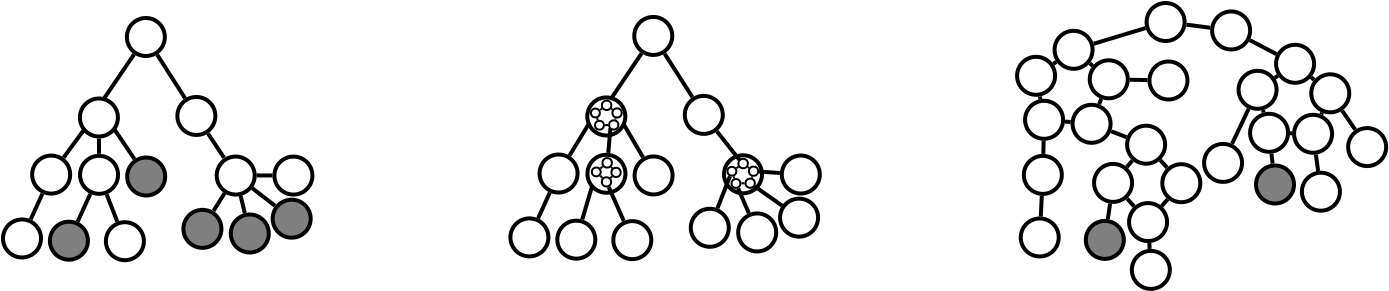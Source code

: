 <?xml version="1.0" encoding="UTF-8"?>
<dia:diagram xmlns:dia="http://www.lysator.liu.se/~alla/dia/">
  <dia:layer name="Background" visible="true" active="true">
    <dia:object type="Standard - Line" version="0" id="O0">
      <dia:attribute name="obj_pos">
        <dia:point val="-90.856,8.089"/>
      </dia:attribute>
      <dia:attribute name="obj_bb">
        <dia:rectangle val="-90.995,7.951;-89.323,10.407"/>
      </dia:attribute>
      <dia:attribute name="conn_endpoints">
        <dia:point val="-90.856,8.089"/>
        <dia:point val="-89.461,10.269"/>
      </dia:attribute>
      <dia:attribute name="numcp">
        <dia:int val="1"/>
      </dia:attribute>
      <dia:attribute name="line_width">
        <dia:real val="0.2"/>
      </dia:attribute>
      <dia:connections>
        <dia:connection handle="0" to="O6" connection="8"/>
        <dia:connection handle="1" to="O5" connection="8"/>
      </dia:connections>
    </dia:object>
    <dia:object type="Standard - Line" version="0" id="O1">
      <dia:attribute name="obj_pos">
        <dia:point val="-93.096,11.669"/>
      </dia:attribute>
      <dia:attribute name="obj_bb">
        <dia:rectangle val="-93.235,11.53;-91.853,13.448"/>
      </dia:attribute>
      <dia:attribute name="conn_endpoints">
        <dia:point val="-93.096,11.669"/>
        <dia:point val="-91.991,13.309"/>
      </dia:attribute>
      <dia:attribute name="numcp">
        <dia:int val="1"/>
      </dia:attribute>
      <dia:attribute name="line_width">
        <dia:real val="0.2"/>
      </dia:attribute>
      <dia:connections>
        <dia:connection handle="0" to="O18" connection="7"/>
        <dia:connection handle="1" to="O19" connection="8"/>
      </dia:connections>
    </dia:object>
    <dia:object type="Standard - Line" version="0" id="O2">
      <dia:attribute name="obj_pos">
        <dia:point val="-94.471,11.783"/>
      </dia:attribute>
      <dia:attribute name="obj_bb">
        <dia:rectangle val="-95.676,11.643;-94.331,13.377"/>
      </dia:attribute>
      <dia:attribute name="conn_endpoints">
        <dia:point val="-94.471,11.783"/>
        <dia:point val="-95.537,13.238"/>
      </dia:attribute>
      <dia:attribute name="numcp">
        <dia:int val="1"/>
      </dia:attribute>
      <dia:attribute name="line_width">
        <dia:real val="0.2"/>
      </dia:attribute>
      <dia:connections>
        <dia:connection handle="0" to="O17" connection="8"/>
        <dia:connection handle="1" to="O7" connection="8"/>
      </dia:connections>
    </dia:object>
    <dia:object type="Standard - Line" version="0" id="O3">
      <dia:attribute name="obj_pos">
        <dia:point val="-97.179,16.323"/>
      </dia:attribute>
      <dia:attribute name="obj_bb">
        <dia:rectangle val="-97.311,14.907;-96.46,16.455"/>
      </dia:attribute>
      <dia:attribute name="conn_endpoints">
        <dia:point val="-97.179,16.323"/>
        <dia:point val="-96.593,15.039"/>
      </dia:attribute>
      <dia:attribute name="numcp">
        <dia:int val="1"/>
      </dia:attribute>
      <dia:attribute name="line_width">
        <dia:real val="0.2"/>
      </dia:attribute>
      <dia:connections>
        <dia:connection handle="0" to="O8" connection="8"/>
        <dia:connection handle="1" to="O7" connection="8"/>
      </dia:connections>
    </dia:object>
    <dia:object type="Standard - Line" version="0" id="O4">
      <dia:attribute name="obj_pos">
        <dia:point val="-92.012,8.073"/>
      </dia:attribute>
      <dia:attribute name="obj_bb">
        <dia:rectangle val="-93.734,7.935;-91.873,10.54"/>
      </dia:attribute>
      <dia:attribute name="conn_endpoints">
        <dia:point val="-92.012,8.073"/>
        <dia:point val="-93.595,10.402"/>
      </dia:attribute>
      <dia:attribute name="numcp">
        <dia:int val="1"/>
      </dia:attribute>
      <dia:attribute name="line_width">
        <dia:real val="0.2"/>
      </dia:attribute>
      <dia:connections>
        <dia:connection handle="0" to="O6" connection="8"/>
        <dia:connection handle="1" to="O16" connection="8"/>
      </dia:connections>
    </dia:object>
    <dia:object type="Standard - Ellipse" version="0" id="O5">
      <dia:attribute name="obj_pos">
        <dia:point val="-89.846,10.203"/>
      </dia:attribute>
      <dia:attribute name="obj_bb">
        <dia:rectangle val="-89.946,10.103;-87.846,12.203"/>
      </dia:attribute>
      <dia:attribute name="elem_corner">
        <dia:point val="-89.846,10.203"/>
      </dia:attribute>
      <dia:attribute name="elem_width">
        <dia:real val="1.9"/>
      </dia:attribute>
      <dia:attribute name="elem_height">
        <dia:real val="1.9"/>
      </dia:attribute>
      <dia:attribute name="border_width">
        <dia:real val="0.2"/>
      </dia:attribute>
      <dia:attribute name="aspect">
        <dia:enum val="2"/>
      </dia:attribute>
    </dia:object>
    <dia:object type="Standard - Ellipse" version="0" id="O6">
      <dia:attribute name="obj_pos">
        <dia:point val="-92.372,6.255"/>
      </dia:attribute>
      <dia:attribute name="obj_bb">
        <dia:rectangle val="-92.472,6.155;-90.372,8.255"/>
      </dia:attribute>
      <dia:attribute name="elem_corner">
        <dia:point val="-92.372,6.255"/>
      </dia:attribute>
      <dia:attribute name="elem_width">
        <dia:real val="1.9"/>
      </dia:attribute>
      <dia:attribute name="elem_height">
        <dia:real val="1.9"/>
      </dia:attribute>
      <dia:attribute name="border_width">
        <dia:real val="0.2"/>
      </dia:attribute>
      <dia:attribute name="aspect">
        <dia:enum val="2"/>
      </dia:attribute>
    </dia:object>
    <dia:object type="Standard - Ellipse" version="0" id="O7">
      <dia:attribute name="obj_pos">
        <dia:point val="-97.107,13.134"/>
      </dia:attribute>
      <dia:attribute name="obj_bb">
        <dia:rectangle val="-97.207,13.034;-95.107,15.134"/>
      </dia:attribute>
      <dia:attribute name="elem_corner">
        <dia:point val="-97.107,13.134"/>
      </dia:attribute>
      <dia:attribute name="elem_width">
        <dia:real val="1.9"/>
      </dia:attribute>
      <dia:attribute name="elem_height">
        <dia:real val="1.9"/>
      </dia:attribute>
      <dia:attribute name="border_width">
        <dia:real val="0.2"/>
      </dia:attribute>
      <dia:attribute name="aspect">
        <dia:enum val="2"/>
      </dia:attribute>
    </dia:object>
    <dia:object type="Standard - Ellipse" version="0" id="O8">
      <dia:attribute name="obj_pos">
        <dia:point val="-98.565,16.328"/>
      </dia:attribute>
      <dia:attribute name="obj_bb">
        <dia:rectangle val="-98.665,16.228;-96.565,18.328"/>
      </dia:attribute>
      <dia:attribute name="elem_corner">
        <dia:point val="-98.565,16.328"/>
      </dia:attribute>
      <dia:attribute name="elem_width">
        <dia:real val="1.9"/>
      </dia:attribute>
      <dia:attribute name="elem_height">
        <dia:real val="1.9"/>
      </dia:attribute>
      <dia:attribute name="border_width">
        <dia:real val="0.2"/>
      </dia:attribute>
      <dia:attribute name="aspect">
        <dia:enum val="2"/>
      </dia:attribute>
    </dia:object>
    <dia:object type="Standard - Line" version="0" id="O9">
      <dia:attribute name="obj_pos">
        <dia:point val="-87.487,15.013"/>
      </dia:attribute>
      <dia:attribute name="obj_bb">
        <dia:rectangle val="-88.178,14.875;-87.349,16.042"/>
      </dia:attribute>
      <dia:attribute name="conn_endpoints">
        <dia:point val="-87.487,15.013"/>
        <dia:point val="-88.04,15.905"/>
      </dia:attribute>
      <dia:attribute name="numcp">
        <dia:int val="1"/>
      </dia:attribute>
      <dia:attribute name="line_width">
        <dia:real val="0.2"/>
      </dia:attribute>
      <dia:connections>
        <dia:connection handle="1" to="O10" connection="8"/>
      </dia:connections>
    </dia:object>
    <dia:object type="Standard - Ellipse" version="0" id="O10">
      <dia:attribute name="obj_pos">
        <dia:point val="-89.544,15.847"/>
      </dia:attribute>
      <dia:attribute name="obj_bb">
        <dia:rectangle val="-89.644,15.747;-87.544,17.847"/>
      </dia:attribute>
      <dia:attribute name="elem_corner">
        <dia:point val="-89.544,15.847"/>
      </dia:attribute>
      <dia:attribute name="elem_width">
        <dia:real val="1.9"/>
      </dia:attribute>
      <dia:attribute name="elem_height">
        <dia:real val="1.9"/>
      </dia:attribute>
      <dia:attribute name="border_width">
        <dia:real val="0.2"/>
      </dia:attribute>
      <dia:attribute name="inner_color">
        <dia:color val="#7f7f7f"/>
      </dia:attribute>
      <dia:attribute name="aspect">
        <dia:enum val="2"/>
      </dia:attribute>
    </dia:object>
    <dia:object type="Standard - Line" version="0" id="O11">
      <dia:attribute name="obj_pos">
        <dia:point val="-85.883,14.126"/>
      </dia:attribute>
      <dia:attribute name="obj_bb">
        <dia:rectangle val="-85.984,14.026;-84.993,14.23"/>
      </dia:attribute>
      <dia:attribute name="conn_endpoints">
        <dia:point val="-85.883,14.126"/>
        <dia:point val="-85.094,14.13"/>
      </dia:attribute>
      <dia:attribute name="numcp">
        <dia:int val="1"/>
      </dia:attribute>
      <dia:attribute name="line_width">
        <dia:real val="0.2"/>
      </dia:attribute>
      <dia:connections>
        <dia:connection handle="1" to="O12" connection="8"/>
      </dia:connections>
    </dia:object>
    <dia:object type="Standard - Ellipse" version="0" id="O12">
      <dia:attribute name="obj_pos">
        <dia:point val="-84.994,13.184"/>
      </dia:attribute>
      <dia:attribute name="obj_bb">
        <dia:rectangle val="-85.094,13.084;-82.994,15.184"/>
      </dia:attribute>
      <dia:attribute name="elem_corner">
        <dia:point val="-84.994,13.184"/>
      </dia:attribute>
      <dia:attribute name="elem_width">
        <dia:real val="1.9"/>
      </dia:attribute>
      <dia:attribute name="elem_height">
        <dia:real val="1.9"/>
      </dia:attribute>
      <dia:attribute name="border_width">
        <dia:real val="0.2"/>
      </dia:attribute>
      <dia:attribute name="aspect">
        <dia:enum val="2"/>
      </dia:attribute>
    </dia:object>
    <dia:object type="Standard - Line" version="0" id="O13">
      <dia:attribute name="obj_pos">
        <dia:point val="-93.952,10.965"/>
      </dia:attribute>
      <dia:attribute name="obj_bb">
        <dia:rectangle val="-94.255,10.828;-93.815,11.384"/>
      </dia:attribute>
      <dia:attribute name="conn_endpoints">
        <dia:point val="-93.952,10.965"/>
        <dia:point val="-94.118,11.247"/>
      </dia:attribute>
      <dia:attribute name="numcp">
        <dia:int val="1"/>
      </dia:attribute>
      <dia:attribute name="line_width">
        <dia:real val="0.2"/>
      </dia:attribute>
      <dia:connections>
        <dia:connection handle="0" to="O16" connection="8"/>
        <dia:connection handle="1" to="O17" connection="8"/>
      </dia:connections>
    </dia:object>
    <dia:object type="Standard - Line" version="0" id="O14">
      <dia:attribute name="obj_pos">
        <dia:point val="-93.588,11.512"/>
      </dia:attribute>
      <dia:attribute name="obj_bb">
        <dia:rectangle val="-94.061,11.41;-93.487,11.62"/>
      </dia:attribute>
      <dia:attribute name="conn_endpoints">
        <dia:point val="-93.588,11.512"/>
        <dia:point val="-93.959,11.518"/>
      </dia:attribute>
      <dia:attribute name="numcp">
        <dia:int val="1"/>
      </dia:attribute>
      <dia:attribute name="line_width">
        <dia:real val="0.2"/>
      </dia:attribute>
      <dia:connections>
        <dia:connection handle="0" to="O18" connection="8"/>
        <dia:connection handle="1" to="O17" connection="8"/>
      </dia:connections>
    </dia:object>
    <dia:object type="Standard - Line" version="0" id="O15">
      <dia:attribute name="obj_pos">
        <dia:point val="-93.603,10.96"/>
      </dia:attribute>
      <dia:attribute name="obj_bb">
        <dia:rectangle val="-93.741,10.822;-93.298,11.364"/>
      </dia:attribute>
      <dia:attribute name="conn_endpoints">
        <dia:point val="-93.603,10.96"/>
        <dia:point val="-93.436,11.226"/>
      </dia:attribute>
      <dia:attribute name="numcp">
        <dia:int val="1"/>
      </dia:attribute>
      <dia:attribute name="line_width">
        <dia:real val="0.2"/>
      </dia:attribute>
      <dia:connections>
        <dia:connection handle="0" to="O16" connection="8"/>
        <dia:connection handle="1" to="O18" connection="8"/>
      </dia:connections>
    </dia:object>
    <dia:object type="Standard - Ellipse" version="0" id="O16">
      <dia:attribute name="obj_pos">
        <dia:point val="-94.018,10.44"/>
      </dia:attribute>
      <dia:attribute name="obj_bb">
        <dia:rectangle val="-94.118,10.34;-93.446,11.012"/>
      </dia:attribute>
      <dia:attribute name="elem_corner">
        <dia:point val="-94.018,10.44"/>
      </dia:attribute>
      <dia:attribute name="elem_width">
        <dia:real val="0.472"/>
      </dia:attribute>
      <dia:attribute name="elem_height">
        <dia:real val="0.472"/>
      </dia:attribute>
      <dia:attribute name="border_width">
        <dia:real val="0.2"/>
      </dia:attribute>
      <dia:attribute name="aspect">
        <dia:enum val="2"/>
      </dia:attribute>
    </dia:object>
    <dia:object type="Standard - Ellipse" version="0" id="O17">
      <dia:attribute name="obj_pos">
        <dia:point val="-94.502,11.302"/>
      </dia:attribute>
      <dia:attribute name="obj_bb">
        <dia:rectangle val="-94.602,11.202;-93.959,11.845"/>
      </dia:attribute>
      <dia:attribute name="elem_corner">
        <dia:point val="-94.502,11.302"/>
      </dia:attribute>
      <dia:attribute name="elem_width">
        <dia:real val="0.443"/>
      </dia:attribute>
      <dia:attribute name="elem_height">
        <dia:real val="0.443"/>
      </dia:attribute>
      <dia:attribute name="border_width">
        <dia:real val="0.2"/>
      </dia:attribute>
      <dia:attribute name="aspect">
        <dia:enum val="2"/>
      </dia:attribute>
    </dia:object>
    <dia:object type="Standard - Ellipse" version="0" id="O18">
      <dia:attribute name="obj_pos">
        <dia:point val="-93.49,11.275"/>
      </dia:attribute>
      <dia:attribute name="obj_bb">
        <dia:rectangle val="-93.59,11.175;-92.929,11.837"/>
      </dia:attribute>
      <dia:attribute name="elem_corner">
        <dia:point val="-93.49,11.275"/>
      </dia:attribute>
      <dia:attribute name="elem_width">
        <dia:real val="0.462"/>
      </dia:attribute>
      <dia:attribute name="elem_height">
        <dia:real val="0.462"/>
      </dia:attribute>
      <dia:attribute name="border_width">
        <dia:real val="0.2"/>
      </dia:attribute>
      <dia:attribute name="aspect">
        <dia:enum val="2"/>
      </dia:attribute>
    </dia:object>
    <dia:object type="Standard - Ellipse" version="0" id="O19">
      <dia:attribute name="obj_pos">
        <dia:point val="-92.355,13.23"/>
      </dia:attribute>
      <dia:attribute name="obj_bb">
        <dia:rectangle val="-92.455,13.13;-90.355,15.23"/>
      </dia:attribute>
      <dia:attribute name="elem_corner">
        <dia:point val="-92.355,13.23"/>
      </dia:attribute>
      <dia:attribute name="elem_width">
        <dia:real val="1.9"/>
      </dia:attribute>
      <dia:attribute name="elem_height">
        <dia:real val="1.9"/>
      </dia:attribute>
      <dia:attribute name="border_width">
        <dia:real val="0.2"/>
      </dia:attribute>
      <dia:attribute name="inner_color">
        <dia:color val="#7f7f7f"/>
      </dia:attribute>
      <dia:attribute name="aspect">
        <dia:enum val="2"/>
      </dia:attribute>
    </dia:object>
    <dia:object type="Standard - Line" version="0" id="O20">
      <dia:attribute name="obj_pos">
        <dia:point val="-87.512,13.246"/>
      </dia:attribute>
      <dia:attribute name="obj_bb">
        <dia:rectangle val="-88.455,11.89;-87.374,13.384"/>
      </dia:attribute>
      <dia:attribute name="conn_endpoints">
        <dia:point val="-87.512,13.246"/>
        <dia:point val="-88.317,12.029"/>
      </dia:attribute>
      <dia:attribute name="numcp">
        <dia:int val="1"/>
      </dia:attribute>
      <dia:attribute name="line_width">
        <dia:real val="0.2"/>
      </dia:attribute>
      <dia:connections>
        <dia:connection handle="1" to="O5" connection="8"/>
      </dia:connections>
    </dia:object>
    <dia:object type="Standard - Text" version="1" id="O21">
      <dia:attribute name="obj_pos">
        <dia:point val="-49.345,1.55"/>
      </dia:attribute>
      <dia:attribute name="obj_bb">
        <dia:rectangle val="-49.345,0.955;-49.345,1.702"/>
      </dia:attribute>
      <dia:attribute name="text">
        <dia:composite type="text">
          <dia:attribute name="string">
            <dia:string>##</dia:string>
          </dia:attribute>
          <dia:attribute name="font">
            <dia:font family="sans" style="0" name="Helvetica"/>
          </dia:attribute>
          <dia:attribute name="height">
            <dia:real val="0.8"/>
          </dia:attribute>
          <dia:attribute name="pos">
            <dia:point val="-49.345,1.55"/>
          </dia:attribute>
          <dia:attribute name="color">
            <dia:color val="#7f7f7f"/>
          </dia:attribute>
          <dia:attribute name="alignment">
            <dia:enum val="0"/>
          </dia:attribute>
        </dia:composite>
      </dia:attribute>
      <dia:attribute name="valign">
        <dia:enum val="3"/>
      </dia:attribute>
    </dia:object>
    <dia:object type="Standard - Text" version="1" id="O22">
      <dia:attribute name="obj_pos">
        <dia:point val="-69.671,0.595"/>
      </dia:attribute>
      <dia:attribute name="obj_bb">
        <dia:rectangle val="-69.671,-0.21;-69.671,0.8"/>
      </dia:attribute>
      <dia:attribute name="text">
        <dia:composite type="text">
          <dia:attribute name="string">
            <dia:string>##</dia:string>
          </dia:attribute>
          <dia:attribute name="font">
            <dia:font family="sans" style="0" name="Helvetica"/>
          </dia:attribute>
          <dia:attribute name="height">
            <dia:real val="1.082"/>
          </dia:attribute>
          <dia:attribute name="pos">
            <dia:point val="-69.671,0.595"/>
          </dia:attribute>
          <dia:attribute name="color">
            <dia:color val="#000000"/>
          </dia:attribute>
          <dia:attribute name="alignment">
            <dia:enum val="0"/>
          </dia:attribute>
        </dia:composite>
      </dia:attribute>
      <dia:attribute name="valign">
        <dia:enum val="3"/>
      </dia:attribute>
    </dia:object>
    <dia:object type="Standard - Line" version="0" id="O23">
      <dia:attribute name="obj_pos">
        <dia:point val="-93.767,12.28"/>
      </dia:attribute>
      <dia:attribute name="obj_bb">
        <dia:rectangle val="-93.868,12.18;-93.665,13.146"/>
      </dia:attribute>
      <dia:attribute name="conn_endpoints">
        <dia:point val="-93.767,12.28"/>
        <dia:point val="-93.765,13.046"/>
      </dia:attribute>
      <dia:attribute name="numcp">
        <dia:int val="1"/>
      </dia:attribute>
      <dia:attribute name="line_width">
        <dia:real val="0.2"/>
      </dia:attribute>
      <dia:connections>
        <dia:connection handle="0" to="O159" connection="8"/>
        <dia:connection handle="1" to="O160" connection="8"/>
      </dia:connections>
    </dia:object>
    <dia:object type="Standard - Line" version="0" id="O24">
      <dia:attribute name="obj_pos">
        <dia:point val="-94.833,16.436"/>
      </dia:attribute>
      <dia:attribute name="obj_bb">
        <dia:rectangle val="-94.966,14.917;-94.066,16.569"/>
      </dia:attribute>
      <dia:attribute name="conn_endpoints">
        <dia:point val="-94.833,16.436"/>
        <dia:point val="-94.199,15.05"/>
      </dia:attribute>
      <dia:attribute name="numcp">
        <dia:int val="1"/>
      </dia:attribute>
      <dia:attribute name="line_width">
        <dia:real val="0.2"/>
      </dia:attribute>
      <dia:connections>
        <dia:connection handle="0" to="O25" connection="8"/>
        <dia:connection handle="1" to="O160" connection="8"/>
      </dia:connections>
    </dia:object>
    <dia:object type="Standard - Ellipse" version="0" id="O25">
      <dia:attribute name="obj_pos">
        <dia:point val="-96.22,16.44"/>
      </dia:attribute>
      <dia:attribute name="obj_bb">
        <dia:rectangle val="-96.32,16.34;-94.22,18.44"/>
      </dia:attribute>
      <dia:attribute name="elem_corner">
        <dia:point val="-96.22,16.44"/>
      </dia:attribute>
      <dia:attribute name="elem_width">
        <dia:real val="1.9"/>
      </dia:attribute>
      <dia:attribute name="elem_height">
        <dia:real val="1.9"/>
      </dia:attribute>
      <dia:attribute name="border_width">
        <dia:real val="0.2"/>
      </dia:attribute>
      <dia:attribute name="inner_color">
        <dia:color val="#7f7f7f"/>
      </dia:attribute>
      <dia:attribute name="aspect">
        <dia:enum val="2"/>
      </dia:attribute>
    </dia:object>
    <dia:object type="Standard - Line" version="0" id="O26">
      <dia:attribute name="obj_pos">
        <dia:point val="-93.382,15.072"/>
      </dia:attribute>
      <dia:attribute name="obj_bb">
        <dia:rectangle val="-93.512,14.942;-92.72,16.569"/>
      </dia:attribute>
      <dia:attribute name="conn_endpoints">
        <dia:point val="-93.382,15.072"/>
        <dia:point val="-92.85,16.439"/>
      </dia:attribute>
      <dia:attribute name="numcp">
        <dia:int val="1"/>
      </dia:attribute>
      <dia:attribute name="line_width">
        <dia:real val="0.2"/>
      </dia:attribute>
      <dia:connections>
        <dia:connection handle="0" to="O160" connection="8"/>
        <dia:connection handle="1" to="O27" connection="8"/>
      </dia:connections>
    </dia:object>
    <dia:object type="Standard - Ellipse" version="0" id="O27">
      <dia:attribute name="obj_pos">
        <dia:point val="-93.42,16.465"/>
      </dia:attribute>
      <dia:attribute name="obj_bb">
        <dia:rectangle val="-93.52,16.365;-91.42,18.465"/>
      </dia:attribute>
      <dia:attribute name="elem_corner">
        <dia:point val="-93.42,16.465"/>
      </dia:attribute>
      <dia:attribute name="elem_width">
        <dia:real val="1.9"/>
      </dia:attribute>
      <dia:attribute name="elem_height">
        <dia:real val="1.9"/>
      </dia:attribute>
      <dia:attribute name="border_width">
        <dia:real val="0.2"/>
      </dia:attribute>
      <dia:attribute name="aspect">
        <dia:enum val="2"/>
      </dia:attribute>
    </dia:object>
    <dia:object type="Standard - Line" version="0" id="O28">
      <dia:attribute name="obj_pos">
        <dia:point val="-86.103,14.764"/>
      </dia:attribute>
      <dia:attribute name="obj_bb">
        <dia:rectangle val="-86.244,14.623;-84.821,15.787"/>
      </dia:attribute>
      <dia:attribute name="conn_endpoints">
        <dia:point val="-86.103,14.764"/>
        <dia:point val="-84.962,15.647"/>
      </dia:attribute>
      <dia:attribute name="numcp">
        <dia:int val="1"/>
      </dia:attribute>
      <dia:attribute name="line_width">
        <dia:real val="0.2"/>
      </dia:attribute>
      <dia:connections>
        <dia:connection handle="1" to="O29" connection="8"/>
      </dia:connections>
    </dia:object>
    <dia:object type="Standard - Ellipse" version="0" id="O29">
      <dia:attribute name="obj_pos">
        <dia:point val="-85.081,15.34"/>
      </dia:attribute>
      <dia:attribute name="obj_bb">
        <dia:rectangle val="-85.181,15.24;-83.081,17.34"/>
      </dia:attribute>
      <dia:attribute name="elem_corner">
        <dia:point val="-85.081,15.34"/>
      </dia:attribute>
      <dia:attribute name="elem_width">
        <dia:real val="1.9"/>
      </dia:attribute>
      <dia:attribute name="elem_height">
        <dia:real val="1.9"/>
      </dia:attribute>
      <dia:attribute name="border_width">
        <dia:real val="0.2"/>
      </dia:attribute>
      <dia:attribute name="inner_color">
        <dia:color val="#7f7f7f"/>
      </dia:attribute>
      <dia:attribute name="aspect">
        <dia:enum val="2"/>
      </dia:attribute>
    </dia:object>
    <dia:object type="Standard - Line" version="0" id="O30">
      <dia:attribute name="obj_pos">
        <dia:point val="-86.685,15.142"/>
      </dia:attribute>
      <dia:attribute name="obj_bb">
        <dia:rectangle val="-86.806,15.021;-86.353,16.131"/>
      </dia:attribute>
      <dia:attribute name="conn_endpoints">
        <dia:point val="-86.685,15.142"/>
        <dia:point val="-86.474,16.01"/>
      </dia:attribute>
      <dia:attribute name="numcp">
        <dia:int val="1"/>
      </dia:attribute>
      <dia:attribute name="line_width">
        <dia:real val="0.2"/>
      </dia:attribute>
      <dia:connections>
        <dia:connection handle="1" to="O31" connection="8"/>
      </dia:connections>
    </dia:object>
    <dia:object type="Standard - Ellipse" version="0" id="O31">
      <dia:attribute name="obj_pos">
        <dia:point val="-87.176,16.08"/>
      </dia:attribute>
      <dia:attribute name="obj_bb">
        <dia:rectangle val="-87.276,15.98;-85.176,18.08"/>
      </dia:attribute>
      <dia:attribute name="elem_corner">
        <dia:point val="-87.176,16.08"/>
      </dia:attribute>
      <dia:attribute name="elem_width">
        <dia:real val="1.9"/>
      </dia:attribute>
      <dia:attribute name="elem_height">
        <dia:real val="1.9"/>
      </dia:attribute>
      <dia:attribute name="border_width">
        <dia:real val="0.2"/>
      </dia:attribute>
      <dia:attribute name="inner_color">
        <dia:color val="#7f7f7f"/>
      </dia:attribute>
      <dia:attribute name="aspect">
        <dia:enum val="2"/>
      </dia:attribute>
    </dia:object>
    <dia:object type="Standard - Line" version="0" id="O32">
      <dia:attribute name="obj_pos">
        <dia:point val="-93.99,10.835"/>
      </dia:attribute>
      <dia:attribute name="obj_bb">
        <dia:rectangle val="-94.16,10.766;-93.92,10.974"/>
      </dia:attribute>
      <dia:attribute name="conn_endpoints">
        <dia:point val="-93.99,10.835"/>
        <dia:point val="-94.091,10.905"/>
      </dia:attribute>
      <dia:attribute name="numcp">
        <dia:int val="1"/>
      </dia:attribute>
      <dia:attribute name="line_width">
        <dia:real val="0.1"/>
      </dia:attribute>
      <dia:connections>
        <dia:connection handle="0" to="O35" connection="8"/>
        <dia:connection handle="1" to="O36" connection="8"/>
      </dia:connections>
    </dia:object>
    <dia:object type="Standard - Line" version="0" id="O33">
      <dia:attribute name="obj_pos">
        <dia:point val="-94.196,11.416"/>
      </dia:attribute>
      <dia:attribute name="obj_bb">
        <dia:rectangle val="-94.294,11.248;-94.133,11.479"/>
      </dia:attribute>
      <dia:attribute name="conn_endpoints">
        <dia:point val="-94.196,11.416"/>
        <dia:point val="-94.231,11.311"/>
      </dia:attribute>
      <dia:attribute name="numcp">
        <dia:int val="1"/>
      </dia:attribute>
      <dia:attribute name="line_width">
        <dia:real val="0.1"/>
      </dia:attribute>
      <dia:connections>
        <dia:connection handle="0" to="O41" connection="8"/>
        <dia:connection handle="1" to="O36" connection="8"/>
      </dia:connections>
    </dia:object>
    <dia:object type="Standard - Line" version="0" id="O34">
      <dia:attribute name="obj_pos">
        <dia:point val="-93.522,10.841"/>
      </dia:attribute>
      <dia:attribute name="obj_bb">
        <dia:rectangle val="-93.592,10.772;-93.388,10.958"/>
      </dia:attribute>
      <dia:attribute name="conn_endpoints">
        <dia:point val="-93.522,10.841"/>
        <dia:point val="-93.458,10.888"/>
      </dia:attribute>
      <dia:attribute name="numcp">
        <dia:int val="1"/>
      </dia:attribute>
      <dia:attribute name="line_width">
        <dia:real val="0.1"/>
      </dia:attribute>
      <dia:connections>
        <dia:connection handle="0" to="O35" connection="8"/>
        <dia:connection handle="1" to="O37" connection="8"/>
      </dia:connections>
    </dia:object>
    <dia:object type="Standard - Ellipse" version="0" id="O35">
      <dia:attribute name="obj_pos">
        <dia:point val="-93.99,10.438"/>
      </dia:attribute>
      <dia:attribute name="obj_bb">
        <dia:rectangle val="-94.04,10.387;-93.468,10.959"/>
      </dia:attribute>
      <dia:attribute name="elem_corner">
        <dia:point val="-93.99,10.438"/>
      </dia:attribute>
      <dia:attribute name="elem_width">
        <dia:real val="0.472"/>
      </dia:attribute>
      <dia:attribute name="elem_height">
        <dia:real val="0.472"/>
      </dia:attribute>
      <dia:attribute name="border_width">
        <dia:real val="0.1"/>
      </dia:attribute>
      <dia:attribute name="aspect">
        <dia:enum val="2"/>
      </dia:attribute>
    </dia:object>
    <dia:object type="Standard - Ellipse" version="0" id="O36">
      <dia:attribute name="obj_pos">
        <dia:point val="-94.536,10.837"/>
      </dia:attribute>
      <dia:attribute name="obj_bb">
        <dia:rectangle val="-94.586,10.787;-94.044,11.33"/>
      </dia:attribute>
      <dia:attribute name="elem_corner">
        <dia:point val="-94.536,10.837"/>
      </dia:attribute>
      <dia:attribute name="elem_width">
        <dia:real val="0.443"/>
      </dia:attribute>
      <dia:attribute name="elem_height">
        <dia:real val="0.443"/>
      </dia:attribute>
      <dia:attribute name="border_width">
        <dia:real val="0.1"/>
      </dia:attribute>
      <dia:attribute name="aspect">
        <dia:enum val="2"/>
      </dia:attribute>
    </dia:object>
    <dia:object type="Standard - Ellipse" version="0" id="O37">
      <dia:attribute name="obj_pos">
        <dia:point val="-93.462,10.823"/>
      </dia:attribute>
      <dia:attribute name="obj_bb">
        <dia:rectangle val="-93.512,10.773;-92.95,11.334"/>
      </dia:attribute>
      <dia:attribute name="elem_corner">
        <dia:point val="-93.462,10.823"/>
      </dia:attribute>
      <dia:attribute name="elem_width">
        <dia:real val="0.462"/>
      </dia:attribute>
      <dia:attribute name="elem_height">
        <dia:real val="0.462"/>
      </dia:attribute>
      <dia:attribute name="border_width">
        <dia:real val="0.1"/>
      </dia:attribute>
      <dia:attribute name="aspect">
        <dia:enum val="2"/>
      </dia:attribute>
    </dia:object>
    <dia:object type="Standard - Line" version="0" id="O38">
      <dia:attribute name="obj_pos">
        <dia:point val="-93.679,11.66"/>
      </dia:attribute>
      <dia:attribute name="obj_bb">
        <dia:rectangle val="-93.892,11.609;-93.628,11.714"/>
      </dia:attribute>
      <dia:attribute name="conn_endpoints">
        <dia:point val="-93.679,11.66"/>
        <dia:point val="-93.841,11.663"/>
      </dia:attribute>
      <dia:attribute name="numcp">
        <dia:int val="1"/>
      </dia:attribute>
      <dia:attribute name="line_width">
        <dia:real val="0.1"/>
      </dia:attribute>
      <dia:connections>
        <dia:connection handle="0" to="O40" connection="8"/>
        <dia:connection handle="1" to="O41" connection="8"/>
      </dia:connections>
    </dia:object>
    <dia:object type="Standard - Line" version="0" id="O39">
      <dia:attribute name="obj_pos">
        <dia:point val="-93.307,11.324"/>
      </dia:attribute>
      <dia:attribute name="obj_bb">
        <dia:rectangle val="-93.385,11.262;-93.245,11.446"/>
      </dia:attribute>
      <dia:attribute name="conn_endpoints">
        <dia:point val="-93.307,11.324"/>
        <dia:point val="-93.324,11.384"/>
      </dia:attribute>
      <dia:attribute name="numcp">
        <dia:int val="1"/>
      </dia:attribute>
      <dia:attribute name="line_width">
        <dia:real val="0.1"/>
      </dia:attribute>
      <dia:connections>
        <dia:connection handle="0" to="O37" connection="8"/>
        <dia:connection handle="1" to="O40" connection="8"/>
      </dia:connections>
    </dia:object>
    <dia:object type="Standard - Ellipse" version="0" id="O40">
      <dia:attribute name="obj_pos">
        <dia:point val="-93.63,11.424"/>
      </dia:attribute>
      <dia:attribute name="obj_bb">
        <dia:rectangle val="-93.68,11.374;-93.118,11.935"/>
      </dia:attribute>
      <dia:attribute name="elem_corner">
        <dia:point val="-93.63,11.424"/>
      </dia:attribute>
      <dia:attribute name="elem_width">
        <dia:real val="0.462"/>
      </dia:attribute>
      <dia:attribute name="elem_height">
        <dia:real val="0.462"/>
      </dia:attribute>
      <dia:attribute name="border_width">
        <dia:real val="0.1"/>
      </dia:attribute>
      <dia:attribute name="aspect">
        <dia:enum val="2"/>
      </dia:attribute>
    </dia:object>
    <dia:object type="Standard - Ellipse" version="0" id="O41">
      <dia:attribute name="obj_pos">
        <dia:point val="-94.333,11.447"/>
      </dia:attribute>
      <dia:attribute name="obj_bb">
        <dia:rectangle val="-94.383,11.398;-93.841,11.94"/>
      </dia:attribute>
      <dia:attribute name="elem_corner">
        <dia:point val="-94.333,11.447"/>
      </dia:attribute>
      <dia:attribute name="elem_width">
        <dia:real val="0.443"/>
      </dia:attribute>
      <dia:attribute name="elem_height">
        <dia:real val="0.443"/>
      </dia:attribute>
      <dia:attribute name="border_width">
        <dia:real val="0.1"/>
      </dia:attribute>
      <dia:attribute name="aspect">
        <dia:enum val="2"/>
      </dia:attribute>
    </dia:object>
    <dia:object type="Standard - Line" version="0" id="O42">
      <dia:attribute name="obj_pos">
        <dia:point val="-65.487,8.036"/>
      </dia:attribute>
      <dia:attribute name="obj_bb">
        <dia:rectangle val="-65.625,7.898;-63.953,10.354"/>
      </dia:attribute>
      <dia:attribute name="conn_endpoints">
        <dia:point val="-65.487,8.036"/>
        <dia:point val="-64.092,10.216"/>
      </dia:attribute>
      <dia:attribute name="numcp">
        <dia:int val="1"/>
      </dia:attribute>
      <dia:attribute name="line_width">
        <dia:real val="0.2"/>
      </dia:attribute>
      <dia:connections>
        <dia:connection handle="0" to="O48" connection="8"/>
        <dia:connection handle="1" to="O47" connection="8"/>
      </dia:connections>
    </dia:object>
    <dia:object type="Standard - Line" version="0" id="O43">
      <dia:attribute name="obj_pos">
        <dia:point val="-67.72,11.243"/>
      </dia:attribute>
      <dia:attribute name="obj_bb">
        <dia:rectangle val="-67.857,11.106;-66.427,13.359"/>
      </dia:attribute>
      <dia:attribute name="conn_endpoints">
        <dia:point val="-67.72,11.243"/>
        <dia:point val="-66.564,13.222"/>
      </dia:attribute>
      <dia:attribute name="numcp">
        <dia:int val="1"/>
      </dia:attribute>
      <dia:attribute name="line_width">
        <dia:real val="0.2"/>
      </dia:attribute>
      <dia:connections>
        <dia:connection handle="0" to="O80" connection="8"/>
        <dia:connection handle="1" to="O63" connection="8"/>
      </dia:connections>
    </dia:object>
    <dia:object type="Standard - Line" version="0" id="O44">
      <dia:attribute name="obj_pos">
        <dia:point val="-69.086,11.237"/>
      </dia:attribute>
      <dia:attribute name="obj_bb">
        <dia:rectangle val="-70.378,11.099;-68.948,13.272"/>
      </dia:attribute>
      <dia:attribute name="conn_endpoints">
        <dia:point val="-69.086,11.237"/>
        <dia:point val="-70.241,13.134"/>
      </dia:attribute>
      <dia:attribute name="numcp">
        <dia:int val="1"/>
      </dia:attribute>
      <dia:attribute name="line_width">
        <dia:real val="0.2"/>
      </dia:attribute>
      <dia:connections>
        <dia:connection handle="0" to="O79" connection="8"/>
        <dia:connection handle="1" to="O49" connection="8"/>
      </dia:connections>
    </dia:object>
    <dia:object type="Standard - Line" version="0" id="O45">
      <dia:attribute name="obj_pos">
        <dia:point val="-71.809,16.27"/>
      </dia:attribute>
      <dia:attribute name="obj_bb">
        <dia:rectangle val="-71.942,14.854;-71.091,16.402"/>
      </dia:attribute>
      <dia:attribute name="conn_endpoints">
        <dia:point val="-71.809,16.27"/>
        <dia:point val="-71.223,14.986"/>
      </dia:attribute>
      <dia:attribute name="numcp">
        <dia:int val="1"/>
      </dia:attribute>
      <dia:attribute name="line_width">
        <dia:real val="0.2"/>
      </dia:attribute>
      <dia:connections>
        <dia:connection handle="0" to="O50" connection="8"/>
        <dia:connection handle="1" to="O49" connection="8"/>
      </dia:connections>
    </dia:object>
    <dia:object type="Standard - Line" version="0" id="O46">
      <dia:attribute name="obj_pos">
        <dia:point val="-66.638,8.024"/>
      </dia:attribute>
      <dia:attribute name="obj_bb">
        <dia:rectangle val="-68.363,7.885;-66.499,10.522"/>
      </dia:attribute>
      <dia:attribute name="conn_endpoints">
        <dia:point val="-66.638,8.024"/>
        <dia:point val="-68.224,10.383"/>
      </dia:attribute>
      <dia:attribute name="numcp">
        <dia:int val="1"/>
      </dia:attribute>
      <dia:attribute name="line_width">
        <dia:real val="0.2"/>
      </dia:attribute>
      <dia:connections>
        <dia:connection handle="0" to="O48" connection="8"/>
        <dia:connection handle="1" to="O78" connection="8"/>
      </dia:connections>
    </dia:object>
    <dia:object type="Standard - Ellipse" version="0" id="O47">
      <dia:attribute name="obj_pos">
        <dia:point val="-64.476,10.15"/>
      </dia:attribute>
      <dia:attribute name="obj_bb">
        <dia:rectangle val="-64.576,10.05;-62.476,12.15"/>
      </dia:attribute>
      <dia:attribute name="elem_corner">
        <dia:point val="-64.476,10.15"/>
      </dia:attribute>
      <dia:attribute name="elem_width">
        <dia:real val="1.9"/>
      </dia:attribute>
      <dia:attribute name="elem_height">
        <dia:real val="1.9"/>
      </dia:attribute>
      <dia:attribute name="border_width">
        <dia:real val="0.2"/>
      </dia:attribute>
      <dia:attribute name="aspect">
        <dia:enum val="2"/>
      </dia:attribute>
    </dia:object>
    <dia:object type="Standard - Ellipse" version="0" id="O48">
      <dia:attribute name="obj_pos">
        <dia:point val="-67.002,6.202"/>
      </dia:attribute>
      <dia:attribute name="obj_bb">
        <dia:rectangle val="-67.102,6.103;-65.002,8.203"/>
      </dia:attribute>
      <dia:attribute name="elem_corner">
        <dia:point val="-67.002,6.202"/>
      </dia:attribute>
      <dia:attribute name="elem_width">
        <dia:real val="1.9"/>
      </dia:attribute>
      <dia:attribute name="elem_height">
        <dia:real val="1.9"/>
      </dia:attribute>
      <dia:attribute name="border_width">
        <dia:real val="0.2"/>
      </dia:attribute>
      <dia:attribute name="aspect">
        <dia:enum val="2"/>
      </dia:attribute>
    </dia:object>
    <dia:object type="Standard - Ellipse" version="0" id="O49">
      <dia:attribute name="obj_pos">
        <dia:point val="-71.737,13.081"/>
      </dia:attribute>
      <dia:attribute name="obj_bb">
        <dia:rectangle val="-71.837,12.981;-69.737,15.081"/>
      </dia:attribute>
      <dia:attribute name="elem_corner">
        <dia:point val="-71.737,13.081"/>
      </dia:attribute>
      <dia:attribute name="elem_width">
        <dia:real val="1.9"/>
      </dia:attribute>
      <dia:attribute name="elem_height">
        <dia:real val="1.9"/>
      </dia:attribute>
      <dia:attribute name="border_width">
        <dia:real val="0.2"/>
      </dia:attribute>
      <dia:attribute name="aspect">
        <dia:enum val="2"/>
      </dia:attribute>
    </dia:object>
    <dia:object type="Standard - Ellipse" version="0" id="O50">
      <dia:attribute name="obj_pos">
        <dia:point val="-73.195,16.275"/>
      </dia:attribute>
      <dia:attribute name="obj_bb">
        <dia:rectangle val="-73.295,16.175;-71.195,18.275"/>
      </dia:attribute>
      <dia:attribute name="elem_corner">
        <dia:point val="-73.195,16.275"/>
      </dia:attribute>
      <dia:attribute name="elem_width">
        <dia:real val="1.9"/>
      </dia:attribute>
      <dia:attribute name="elem_height">
        <dia:real val="1.9"/>
      </dia:attribute>
      <dia:attribute name="border_width">
        <dia:real val="0.2"/>
      </dia:attribute>
      <dia:attribute name="aspect">
        <dia:enum val="2"/>
      </dia:attribute>
    </dia:object>
    <dia:object type="Standard - Ellipse" version="0" id="O51">
      <dia:attribute name="obj_pos">
        <dia:point val="-62.514,13.119"/>
      </dia:attribute>
      <dia:attribute name="obj_bb">
        <dia:rectangle val="-62.614,13.019;-60.514,15.119"/>
      </dia:attribute>
      <dia:attribute name="elem_corner">
        <dia:point val="-62.514,13.119"/>
      </dia:attribute>
      <dia:attribute name="elem_width">
        <dia:real val="1.9"/>
      </dia:attribute>
      <dia:attribute name="elem_height">
        <dia:real val="1.9"/>
      </dia:attribute>
      <dia:attribute name="border_width">
        <dia:real val="0.2"/>
      </dia:attribute>
      <dia:attribute name="aspect">
        <dia:enum val="2"/>
      </dia:attribute>
    </dia:object>
    <dia:object type="Standard - Line" version="0" id="O52">
      <dia:attribute name="obj_pos">
        <dia:point val="-62.218,14.171"/>
      </dia:attribute>
      <dia:attribute name="obj_bb">
        <dia:rectangle val="-62.972,14.042;-62.089,15.896"/>
      </dia:attribute>
      <dia:attribute name="conn_endpoints">
        <dia:point val="-62.218,14.171"/>
        <dia:point val="-62.842,15.766"/>
      </dia:attribute>
      <dia:attribute name="numcp">
        <dia:int val="1"/>
      </dia:attribute>
      <dia:attribute name="line_width">
        <dia:real val="0.2"/>
      </dia:attribute>
      <dia:connections>
        <dia:connection handle="0" to="O113" connection="8"/>
        <dia:connection handle="1" to="O53" connection="8"/>
      </dia:connections>
    </dia:object>
    <dia:object type="Standard - Ellipse" version="0" id="O53">
      <dia:attribute name="obj_pos">
        <dia:point val="-64.175,15.794"/>
      </dia:attribute>
      <dia:attribute name="obj_bb">
        <dia:rectangle val="-64.275,15.694;-62.175,17.794"/>
      </dia:attribute>
      <dia:attribute name="elem_corner">
        <dia:point val="-64.175,15.794"/>
      </dia:attribute>
      <dia:attribute name="elem_width">
        <dia:real val="1.9"/>
      </dia:attribute>
      <dia:attribute name="elem_height">
        <dia:real val="1.9"/>
      </dia:attribute>
      <dia:attribute name="border_width">
        <dia:real val="0.2"/>
      </dia:attribute>
      <dia:attribute name="aspect">
        <dia:enum val="2"/>
      </dia:attribute>
    </dia:object>
    <dia:object type="Standard - Line" version="0" id="O54">
      <dia:attribute name="obj_pos">
        <dia:point val="-60.755,13.933"/>
      </dia:attribute>
      <dia:attribute name="obj_bb">
        <dia:rectangle val="-60.862,13.827;-59.615,14.114"/>
      </dia:attribute>
      <dia:attribute name="conn_endpoints">
        <dia:point val="-60.755,13.933"/>
        <dia:point val="-59.722,14.007"/>
      </dia:attribute>
      <dia:attribute name="numcp">
        <dia:int val="1"/>
      </dia:attribute>
      <dia:attribute name="line_width">
        <dia:real val="0.2"/>
      </dia:attribute>
      <dia:connections>
        <dia:connection handle="0" to="O114" connection="8"/>
        <dia:connection handle="1" to="O55" connection="8"/>
      </dia:connections>
    </dia:object>
    <dia:object type="Standard - Ellipse" version="0" id="O55">
      <dia:attribute name="obj_pos">
        <dia:point val="-59.625,13.131"/>
      </dia:attribute>
      <dia:attribute name="obj_bb">
        <dia:rectangle val="-59.725,13.031;-57.625,15.131"/>
      </dia:attribute>
      <dia:attribute name="elem_corner">
        <dia:point val="-59.625,13.131"/>
      </dia:attribute>
      <dia:attribute name="elem_width">
        <dia:real val="1.9"/>
      </dia:attribute>
      <dia:attribute name="elem_height">
        <dia:real val="1.9"/>
      </dia:attribute>
      <dia:attribute name="border_width">
        <dia:real val="0.2"/>
      </dia:attribute>
      <dia:attribute name="aspect">
        <dia:enum val="2"/>
      </dia:attribute>
    </dia:object>
    <dia:object type="Standard - Line" version="0" id="O56">
      <dia:attribute name="obj_pos">
        <dia:point val="-68.582,10.912"/>
      </dia:attribute>
      <dia:attribute name="obj_bb">
        <dia:rectangle val="-68.885,10.775;-68.445,11.331"/>
      </dia:attribute>
      <dia:attribute name="conn_endpoints">
        <dia:point val="-68.582,10.912"/>
        <dia:point val="-68.748,11.194"/>
      </dia:attribute>
      <dia:attribute name="numcp">
        <dia:int val="1"/>
      </dia:attribute>
      <dia:attribute name="line_width">
        <dia:real val="0.2"/>
      </dia:attribute>
      <dia:connections>
        <dia:connection handle="0" to="O59" connection="8"/>
        <dia:connection handle="1" to="O60" connection="8"/>
      </dia:connections>
    </dia:object>
    <dia:object type="Standard - Line" version="0" id="O57">
      <dia:attribute name="obj_pos">
        <dia:point val="-68.219,11.459"/>
      </dia:attribute>
      <dia:attribute name="obj_bb">
        <dia:rectangle val="-68.691,11.357;-68.117,11.567"/>
      </dia:attribute>
      <dia:attribute name="conn_endpoints">
        <dia:point val="-68.219,11.459"/>
        <dia:point val="-68.589,11.465"/>
      </dia:attribute>
      <dia:attribute name="numcp">
        <dia:int val="1"/>
      </dia:attribute>
      <dia:attribute name="line_width">
        <dia:real val="0.2"/>
      </dia:attribute>
      <dia:connections>
        <dia:connection handle="0" to="O61" connection="8"/>
        <dia:connection handle="1" to="O60" connection="8"/>
      </dia:connections>
    </dia:object>
    <dia:object type="Standard - Line" version="0" id="O58">
      <dia:attribute name="obj_pos">
        <dia:point val="-68.233,10.907"/>
      </dia:attribute>
      <dia:attribute name="obj_bb">
        <dia:rectangle val="-68.371,10.769;-67.928,11.311"/>
      </dia:attribute>
      <dia:attribute name="conn_endpoints">
        <dia:point val="-68.233,10.907"/>
        <dia:point val="-68.066,11.174"/>
      </dia:attribute>
      <dia:attribute name="numcp">
        <dia:int val="1"/>
      </dia:attribute>
      <dia:attribute name="line_width">
        <dia:real val="0.2"/>
      </dia:attribute>
      <dia:connections>
        <dia:connection handle="0" to="O59" connection="8"/>
        <dia:connection handle="1" to="O61" connection="8"/>
      </dia:connections>
    </dia:object>
    <dia:object type="Standard - Ellipse" version="0" id="O59">
      <dia:attribute name="obj_pos">
        <dia:point val="-68.648,10.387"/>
      </dia:attribute>
      <dia:attribute name="obj_bb">
        <dia:rectangle val="-68.748,10.287;-68.076,10.959"/>
      </dia:attribute>
      <dia:attribute name="elem_corner">
        <dia:point val="-68.648,10.387"/>
      </dia:attribute>
      <dia:attribute name="elem_width">
        <dia:real val="0.472"/>
      </dia:attribute>
      <dia:attribute name="elem_height">
        <dia:real val="0.472"/>
      </dia:attribute>
      <dia:attribute name="border_width">
        <dia:real val="0.2"/>
      </dia:attribute>
      <dia:attribute name="aspect">
        <dia:enum val="2"/>
      </dia:attribute>
    </dia:object>
    <dia:object type="Standard - Ellipse" version="0" id="O60">
      <dia:attribute name="obj_pos">
        <dia:point val="-69.132,11.249"/>
      </dia:attribute>
      <dia:attribute name="obj_bb">
        <dia:rectangle val="-69.232,11.149;-68.59,11.792"/>
      </dia:attribute>
      <dia:attribute name="elem_corner">
        <dia:point val="-69.132,11.249"/>
      </dia:attribute>
      <dia:attribute name="elem_width">
        <dia:real val="0.443"/>
      </dia:attribute>
      <dia:attribute name="elem_height">
        <dia:real val="0.443"/>
      </dia:attribute>
      <dia:attribute name="border_width">
        <dia:real val="0.2"/>
      </dia:attribute>
      <dia:attribute name="aspect">
        <dia:enum val="2"/>
      </dia:attribute>
    </dia:object>
    <dia:object type="Standard - Ellipse" version="0" id="O61">
      <dia:attribute name="obj_pos">
        <dia:point val="-68.121,11.222"/>
      </dia:attribute>
      <dia:attribute name="obj_bb">
        <dia:rectangle val="-68.221,11.122;-67.559,11.784"/>
      </dia:attribute>
      <dia:attribute name="elem_corner">
        <dia:point val="-68.121,11.222"/>
      </dia:attribute>
      <dia:attribute name="elem_width">
        <dia:real val="0.462"/>
      </dia:attribute>
      <dia:attribute name="elem_height">
        <dia:real val="0.462"/>
      </dia:attribute>
      <dia:attribute name="border_width">
        <dia:real val="0.2"/>
      </dia:attribute>
      <dia:attribute name="aspect">
        <dia:enum val="2"/>
      </dia:attribute>
    </dia:object>
    <dia:object type="Standard - Ellipse" version="0" id="O62">
      <dia:attribute name="obj_pos">
        <dia:point val="-69.35,10.227"/>
      </dia:attribute>
      <dia:attribute name="obj_bb">
        <dia:rectangle val="-69.45,10.127;-67.35,12.227"/>
      </dia:attribute>
      <dia:attribute name="elem_corner">
        <dia:point val="-69.35,10.227"/>
      </dia:attribute>
      <dia:attribute name="elem_width">
        <dia:real val="1.9"/>
      </dia:attribute>
      <dia:attribute name="elem_height">
        <dia:real val="1.9"/>
      </dia:attribute>
      <dia:attribute name="border_width">
        <dia:real val="0.2"/>
      </dia:attribute>
      <dia:attribute name="aspect">
        <dia:enum val="2"/>
      </dia:attribute>
    </dia:object>
    <dia:object type="Standard - Ellipse" version="0" id="O63">
      <dia:attribute name="obj_pos">
        <dia:point val="-66.985,13.178"/>
      </dia:attribute>
      <dia:attribute name="obj_bb">
        <dia:rectangle val="-67.085,13.078;-64.985,15.178"/>
      </dia:attribute>
      <dia:attribute name="elem_corner">
        <dia:point val="-66.985,13.178"/>
      </dia:attribute>
      <dia:attribute name="elem_width">
        <dia:real val="1.9"/>
      </dia:attribute>
      <dia:attribute name="elem_height">
        <dia:real val="1.9"/>
      </dia:attribute>
      <dia:attribute name="border_width">
        <dia:real val="0.2"/>
      </dia:attribute>
      <dia:attribute name="aspect">
        <dia:enum val="2"/>
      </dia:attribute>
    </dia:object>
    <dia:object type="Standard - Line" version="0" id="O64">
      <dia:attribute name="obj_pos">
        <dia:point val="-61.725,13.367"/>
      </dia:attribute>
      <dia:attribute name="obj_bb">
        <dia:rectangle val="-63.014,11.781;-61.584,13.507"/>
      </dia:attribute>
      <dia:attribute name="conn_endpoints">
        <dia:point val="-61.725,13.367"/>
        <dia:point val="-62.873,11.922"/>
      </dia:attribute>
      <dia:attribute name="numcp">
        <dia:int val="1"/>
      </dia:attribute>
      <dia:attribute name="line_width">
        <dia:real val="0.2"/>
      </dia:attribute>
      <dia:connections>
        <dia:connection handle="0" to="O112" connection="0"/>
        <dia:connection handle="1" to="O47" connection="8"/>
      </dia:connections>
    </dia:object>
    <dia:object type="Standard - Line" version="0" id="O65">
      <dia:attribute name="obj_pos">
        <dia:point val="-68.193,11.765"/>
      </dia:attribute>
      <dia:attribute name="obj_bb">
        <dia:rectangle val="-68.409,11.657;-68.085,13.105"/>
      </dia:attribute>
      <dia:attribute name="conn_endpoints">
        <dia:point val="-68.193,11.765"/>
        <dia:point val="-68.301,12.997"/>
      </dia:attribute>
      <dia:attribute name="numcp">
        <dia:int val="1"/>
      </dia:attribute>
      <dia:attribute name="line_width">
        <dia:real val="0.2"/>
      </dia:attribute>
      <dia:connections>
        <dia:connection handle="0" to="O83" connection="5"/>
        <dia:connection handle="1" to="O67" connection="8"/>
      </dia:connections>
    </dia:object>
    <dia:object type="Standard - Line" version="0" id="O66">
      <dia:attribute name="obj_pos">
        <dia:point val="-69.603,16.331"/>
      </dia:attribute>
      <dia:attribute name="obj_bb">
        <dia:rectangle val="-69.728,14.086;-68.853,16.455"/>
      </dia:attribute>
      <dia:attribute name="conn_endpoints">
        <dia:point val="-69.603,16.331"/>
        <dia:point val="-68.977,14.21"/>
      </dia:attribute>
      <dia:attribute name="numcp">
        <dia:int val="1"/>
      </dia:attribute>
      <dia:attribute name="line_width">
        <dia:real val="0.2"/>
      </dia:attribute>
      <dia:connections>
        <dia:connection handle="0" to="O68" connection="8"/>
        <dia:connection handle="1" to="O137" connection="8"/>
      </dia:connections>
    </dia:object>
    <dia:object type="Standard - Ellipse" version="0" id="O67">
      <dia:attribute name="obj_pos">
        <dia:point val="-69.343,13.093"/>
      </dia:attribute>
      <dia:attribute name="obj_bb">
        <dia:rectangle val="-69.442,12.993;-67.343,15.093"/>
      </dia:attribute>
      <dia:attribute name="elem_corner">
        <dia:point val="-69.343,13.093"/>
      </dia:attribute>
      <dia:attribute name="elem_width">
        <dia:real val="1.9"/>
      </dia:attribute>
      <dia:attribute name="elem_height">
        <dia:real val="1.9"/>
      </dia:attribute>
      <dia:attribute name="border_width">
        <dia:real val="0.2"/>
      </dia:attribute>
      <dia:attribute name="aspect">
        <dia:enum val="2"/>
      </dia:attribute>
    </dia:object>
    <dia:object type="Standard - Ellipse" version="0" id="O68">
      <dia:attribute name="obj_pos">
        <dia:point val="-70.85,16.387"/>
      </dia:attribute>
      <dia:attribute name="obj_bb">
        <dia:rectangle val="-70.95,16.287;-68.85,18.387"/>
      </dia:attribute>
      <dia:attribute name="elem_corner">
        <dia:point val="-70.85,16.387"/>
      </dia:attribute>
      <dia:attribute name="elem_width">
        <dia:real val="1.9"/>
      </dia:attribute>
      <dia:attribute name="elem_height">
        <dia:real val="1.9"/>
      </dia:attribute>
      <dia:attribute name="border_width">
        <dia:real val="0.2"/>
      </dia:attribute>
      <dia:attribute name="aspect">
        <dia:enum val="2"/>
      </dia:attribute>
    </dia:object>
    <dia:object type="Standard - Line" version="0" id="O69">
      <dia:attribute name="obj_pos">
        <dia:point val="-68.278,14.707"/>
      </dia:attribute>
      <dia:attribute name="obj_bb">
        <dia:rectangle val="-68.41,14.575;-67.394,16.534"/>
      </dia:attribute>
      <dia:attribute name="conn_endpoints">
        <dia:point val="-68.278,14.707"/>
        <dia:point val="-67.526,16.402"/>
      </dia:attribute>
      <dia:attribute name="numcp">
        <dia:int val="1"/>
      </dia:attribute>
      <dia:attribute name="line_width">
        <dia:real val="0.2"/>
      </dia:attribute>
      <dia:connections>
        <dia:connection handle="0" to="O141" connection="8"/>
        <dia:connection handle="1" to="O70" connection="8"/>
      </dia:connections>
    </dia:object>
    <dia:object type="Standard - Ellipse" version="0" id="O70">
      <dia:attribute name="obj_pos">
        <dia:point val="-68.05,16.412"/>
      </dia:attribute>
      <dia:attribute name="obj_bb">
        <dia:rectangle val="-68.15,16.312;-66.05,18.412"/>
      </dia:attribute>
      <dia:attribute name="elem_corner">
        <dia:point val="-68.05,16.412"/>
      </dia:attribute>
      <dia:attribute name="elem_width">
        <dia:real val="1.9"/>
      </dia:attribute>
      <dia:attribute name="elem_height">
        <dia:real val="1.9"/>
      </dia:attribute>
      <dia:attribute name="border_width">
        <dia:real val="0.2"/>
      </dia:attribute>
      <dia:attribute name="aspect">
        <dia:enum val="2"/>
      </dia:attribute>
    </dia:object>
    <dia:object type="Standard - Line" version="0" id="O71">
      <dia:attribute name="obj_pos">
        <dia:point val="-60.974,14.677"/>
      </dia:attribute>
      <dia:attribute name="obj_bb">
        <dia:rectangle val="-61.114,14.537;-59.471,15.778"/>
      </dia:attribute>
      <dia:attribute name="conn_endpoints">
        <dia:point val="-60.974,14.677"/>
        <dia:point val="-59.611,15.638"/>
      </dia:attribute>
      <dia:attribute name="numcp">
        <dia:int val="1"/>
      </dia:attribute>
      <dia:attribute name="line_width">
        <dia:real val="0.2"/>
      </dia:attribute>
      <dia:connections>
        <dia:connection handle="0" to="O117" connection="8"/>
        <dia:connection handle="1" to="O72" connection="8"/>
      </dia:connections>
    </dia:object>
    <dia:object type="Standard - Ellipse" version="0" id="O72">
      <dia:attribute name="obj_pos">
        <dia:point val="-59.711,15.287"/>
      </dia:attribute>
      <dia:attribute name="obj_bb">
        <dia:rectangle val="-59.811,15.187;-57.711,17.287"/>
      </dia:attribute>
      <dia:attribute name="elem_corner">
        <dia:point val="-59.711,15.287"/>
      </dia:attribute>
      <dia:attribute name="elem_width">
        <dia:real val="1.9"/>
      </dia:attribute>
      <dia:attribute name="elem_height">
        <dia:real val="1.9"/>
      </dia:attribute>
      <dia:attribute name="border_width">
        <dia:real val="0.2"/>
      </dia:attribute>
      <dia:attribute name="aspect">
        <dia:enum val="2"/>
      </dia:attribute>
    </dia:object>
    <dia:object type="Standard - Line" version="0" id="O73">
      <dia:attribute name="obj_pos">
        <dia:point val="-61.809,14.778"/>
      </dia:attribute>
      <dia:attribute name="obj_bb">
        <dia:rectangle val="-61.94,14.646;-61.142,16.145"/>
      </dia:attribute>
      <dia:attribute name="conn_endpoints">
        <dia:point val="-61.809,14.778"/>
        <dia:point val="-61.274,16.013"/>
      </dia:attribute>
      <dia:attribute name="numcp">
        <dia:int val="1"/>
      </dia:attribute>
      <dia:attribute name="line_width">
        <dia:real val="0.2"/>
      </dia:attribute>
      <dia:connections>
        <dia:connection handle="0" to="O118" connection="8"/>
        <dia:connection handle="1" to="O74" connection="8"/>
      </dia:connections>
    </dia:object>
    <dia:object type="Standard - Ellipse" version="0" id="O74">
      <dia:attribute name="obj_pos">
        <dia:point val="-61.806,16.027"/>
      </dia:attribute>
      <dia:attribute name="obj_bb">
        <dia:rectangle val="-61.906,15.927;-59.806,18.027"/>
      </dia:attribute>
      <dia:attribute name="elem_corner">
        <dia:point val="-61.806,16.027"/>
      </dia:attribute>
      <dia:attribute name="elem_width">
        <dia:real val="1.9"/>
      </dia:attribute>
      <dia:attribute name="elem_height">
        <dia:real val="1.9"/>
      </dia:attribute>
      <dia:attribute name="border_width">
        <dia:real val="0.2"/>
      </dia:attribute>
      <dia:attribute name="aspect">
        <dia:enum val="2"/>
      </dia:attribute>
    </dia:object>
    <dia:object type="Standard - Line" version="0" id="O75">
      <dia:attribute name="obj_pos">
        <dia:point val="-68.62,10.782"/>
      </dia:attribute>
      <dia:attribute name="obj_bb">
        <dia:rectangle val="-68.791,10.713;-68.55,10.921"/>
      </dia:attribute>
      <dia:attribute name="conn_endpoints">
        <dia:point val="-68.62,10.782"/>
        <dia:point val="-68.721,10.852"/>
      </dia:attribute>
      <dia:attribute name="numcp">
        <dia:int val="1"/>
      </dia:attribute>
      <dia:attribute name="line_width">
        <dia:real val="0.1"/>
      </dia:attribute>
      <dia:connections>
        <dia:connection handle="0" to="O78" connection="8"/>
        <dia:connection handle="1" to="O79" connection="8"/>
      </dia:connections>
    </dia:object>
    <dia:object type="Standard - Line" version="0" id="O76">
      <dia:attribute name="obj_pos">
        <dia:point val="-68.826,11.363"/>
      </dia:attribute>
      <dia:attribute name="obj_bb">
        <dia:rectangle val="-68.924,11.195;-68.763,11.426"/>
      </dia:attribute>
      <dia:attribute name="conn_endpoints">
        <dia:point val="-68.826,11.363"/>
        <dia:point val="-68.861,11.258"/>
      </dia:attribute>
      <dia:attribute name="numcp">
        <dia:int val="1"/>
      </dia:attribute>
      <dia:attribute name="line_width">
        <dia:real val="0.1"/>
      </dia:attribute>
      <dia:connections>
        <dia:connection handle="0" to="O84" connection="8"/>
        <dia:connection handle="1" to="O79" connection="8"/>
      </dia:connections>
    </dia:object>
    <dia:object type="Standard - Line" version="0" id="O77">
      <dia:attribute name="obj_pos">
        <dia:point val="-68.153,10.789"/>
      </dia:attribute>
      <dia:attribute name="obj_bb">
        <dia:rectangle val="-68.223,10.719;-68.019,10.905"/>
      </dia:attribute>
      <dia:attribute name="conn_endpoints">
        <dia:point val="-68.153,10.789"/>
        <dia:point val="-68.088,10.835"/>
      </dia:attribute>
      <dia:attribute name="numcp">
        <dia:int val="1"/>
      </dia:attribute>
      <dia:attribute name="line_width">
        <dia:real val="0.1"/>
      </dia:attribute>
      <dia:connections>
        <dia:connection handle="0" to="O78" connection="8"/>
        <dia:connection handle="1" to="O80" connection="8"/>
      </dia:connections>
    </dia:object>
    <dia:object type="Standard - Ellipse" version="0" id="O78">
      <dia:attribute name="obj_pos">
        <dia:point val="-68.62,10.385"/>
      </dia:attribute>
      <dia:attribute name="obj_bb">
        <dia:rectangle val="-68.67,10.335;-68.098,10.906"/>
      </dia:attribute>
      <dia:attribute name="elem_corner">
        <dia:point val="-68.62,10.385"/>
      </dia:attribute>
      <dia:attribute name="elem_width">
        <dia:real val="0.472"/>
      </dia:attribute>
      <dia:attribute name="elem_height">
        <dia:real val="0.472"/>
      </dia:attribute>
      <dia:attribute name="border_width">
        <dia:real val="0.1"/>
      </dia:attribute>
      <dia:attribute name="aspect">
        <dia:enum val="2"/>
      </dia:attribute>
    </dia:object>
    <dia:object type="Standard - Ellipse" version="0" id="O79">
      <dia:attribute name="obj_pos">
        <dia:point val="-69.166,10.784"/>
      </dia:attribute>
      <dia:attribute name="obj_bb">
        <dia:rectangle val="-69.216,10.734;-68.674,11.277"/>
      </dia:attribute>
      <dia:attribute name="elem_corner">
        <dia:point val="-69.166,10.784"/>
      </dia:attribute>
      <dia:attribute name="elem_width">
        <dia:real val="0.443"/>
      </dia:attribute>
      <dia:attribute name="elem_height">
        <dia:real val="0.443"/>
      </dia:attribute>
      <dia:attribute name="border_width">
        <dia:real val="0.1"/>
      </dia:attribute>
      <dia:attribute name="aspect">
        <dia:enum val="2"/>
      </dia:attribute>
    </dia:object>
    <dia:object type="Standard - Ellipse" version="0" id="O80">
      <dia:attribute name="obj_pos">
        <dia:point val="-68.092,10.77"/>
      </dia:attribute>
      <dia:attribute name="obj_bb">
        <dia:rectangle val="-68.142,10.72;-67.581,11.281"/>
      </dia:attribute>
      <dia:attribute name="elem_corner">
        <dia:point val="-68.092,10.77"/>
      </dia:attribute>
      <dia:attribute name="elem_width">
        <dia:real val="0.462"/>
      </dia:attribute>
      <dia:attribute name="elem_height">
        <dia:real val="0.462"/>
      </dia:attribute>
      <dia:attribute name="border_width">
        <dia:real val="0.1"/>
      </dia:attribute>
      <dia:attribute name="aspect">
        <dia:enum val="2"/>
      </dia:attribute>
    </dia:object>
    <dia:object type="Standard - Line" version="0" id="O81">
      <dia:attribute name="obj_pos">
        <dia:point val="-68.309,11.607"/>
      </dia:attribute>
      <dia:attribute name="obj_bb">
        <dia:rectangle val="-68.522,11.556;-68.258,11.662"/>
      </dia:attribute>
      <dia:attribute name="conn_endpoints">
        <dia:point val="-68.309,11.607"/>
        <dia:point val="-68.472,11.611"/>
      </dia:attribute>
      <dia:attribute name="numcp">
        <dia:int val="1"/>
      </dia:attribute>
      <dia:attribute name="line_width">
        <dia:real val="0.1"/>
      </dia:attribute>
      <dia:connections>
        <dia:connection handle="0" to="O83" connection="8"/>
        <dia:connection handle="1" to="O84" connection="8"/>
      </dia:connections>
    </dia:object>
    <dia:object type="Standard - Line" version="0" id="O82">
      <dia:attribute name="obj_pos">
        <dia:point val="-67.937,11.271"/>
      </dia:attribute>
      <dia:attribute name="obj_bb">
        <dia:rectangle val="-68.016,11.21;-67.876,11.393"/>
      </dia:attribute>
      <dia:attribute name="conn_endpoints">
        <dia:point val="-67.937,11.271"/>
        <dia:point val="-67.954,11.331"/>
      </dia:attribute>
      <dia:attribute name="numcp">
        <dia:int val="1"/>
      </dia:attribute>
      <dia:attribute name="line_width">
        <dia:real val="0.1"/>
      </dia:attribute>
      <dia:connections>
        <dia:connection handle="0" to="O80" connection="8"/>
        <dia:connection handle="1" to="O83" connection="8"/>
      </dia:connections>
    </dia:object>
    <dia:object type="Standard - Ellipse" version="0" id="O83">
      <dia:attribute name="obj_pos">
        <dia:point val="-68.26,11.371"/>
      </dia:attribute>
      <dia:attribute name="obj_bb">
        <dia:rectangle val="-68.311,11.321;-67.749,11.883"/>
      </dia:attribute>
      <dia:attribute name="elem_corner">
        <dia:point val="-68.26,11.371"/>
      </dia:attribute>
      <dia:attribute name="elem_width">
        <dia:real val="0.462"/>
      </dia:attribute>
      <dia:attribute name="elem_height">
        <dia:real val="0.462"/>
      </dia:attribute>
      <dia:attribute name="border_width">
        <dia:real val="0.1"/>
      </dia:attribute>
      <dia:attribute name="aspect">
        <dia:enum val="2"/>
      </dia:attribute>
    </dia:object>
    <dia:object type="Standard - Ellipse" version="0" id="O84">
      <dia:attribute name="obj_pos">
        <dia:point val="-68.963,11.395"/>
      </dia:attribute>
      <dia:attribute name="obj_bb">
        <dia:rectangle val="-69.013,11.345;-68.471,11.887"/>
      </dia:attribute>
      <dia:attribute name="elem_corner">
        <dia:point val="-68.963,11.395"/>
      </dia:attribute>
      <dia:attribute name="elem_width">
        <dia:real val="0.443"/>
      </dia:attribute>
      <dia:attribute name="elem_height">
        <dia:real val="0.443"/>
      </dia:attribute>
      <dia:attribute name="border_width">
        <dia:real val="0.1"/>
      </dia:attribute>
      <dia:attribute name="aspect">
        <dia:enum val="2"/>
      </dia:attribute>
    </dia:object>
    <dia:object type="Standard - Line" version="0" id="O85">
      <dia:attribute name="obj_pos">
        <dia:point val="-39.394,6.59"/>
      </dia:attribute>
      <dia:attribute name="obj_bb">
        <dia:rectangle val="-39.506,6.478;-38.087,6.856"/>
      </dia:attribute>
      <dia:attribute name="conn_endpoints">
        <dia:point val="-39.394,6.59"/>
        <dia:point val="-38.199,6.744"/>
      </dia:attribute>
      <dia:attribute name="numcp">
        <dia:int val="1"/>
      </dia:attribute>
      <dia:attribute name="line_width">
        <dia:real val="0.2"/>
      </dia:attribute>
      <dia:connections>
        <dia:connection handle="0" to="O91" connection="8"/>
        <dia:connection handle="1" to="O90" connection="8"/>
      </dia:connections>
    </dia:object>
    <dia:object type="Standard - Line" version="0" id="O86">
      <dia:attribute name="obj_pos">
        <dia:point val="-42.227,9.341"/>
      </dia:attribute>
      <dia:attribute name="obj_bb">
        <dia:rectangle val="-42.329,9.239;-41.24,9.461"/>
      </dia:attribute>
      <dia:attribute name="conn_endpoints">
        <dia:point val="-42.227,9.341"/>
        <dia:point val="-41.342,9.359"/>
      </dia:attribute>
      <dia:attribute name="numcp">
        <dia:int val="1"/>
      </dia:attribute>
      <dia:attribute name="line_width">
        <dia:real val="0.2"/>
      </dia:attribute>
      <dia:connections>
        <dia:connection handle="0" to="O164" connection="8"/>
        <dia:connection handle="1" to="O98" connection="8"/>
      </dia:connections>
    </dia:object>
    <dia:object type="Standard - Line" version="0" id="O87">
      <dia:attribute name="obj_pos">
        <dia:point val="-46.535,12.395"/>
      </dia:attribute>
      <dia:attribute name="obj_bb">
        <dia:rectangle val="-46.652,12.293;-46.432,13.152"/>
      </dia:attribute>
      <dia:attribute name="conn_endpoints">
        <dia:point val="-46.535,12.395"/>
        <dia:point val="-46.549,13.05"/>
      </dia:attribute>
      <dia:attribute name="numcp">
        <dia:int val="1"/>
      </dia:attribute>
      <dia:attribute name="line_width">
        <dia:real val="0.2"/>
      </dia:attribute>
      <dia:connections>
        <dia:connection handle="0" to="O169" connection="8"/>
        <dia:connection handle="1" to="O92" connection="8"/>
      </dia:connections>
    </dia:object>
    <dia:object type="Standard - Line" version="0" id="O88">
      <dia:attribute name="obj_pos">
        <dia:point val="-46.676,16.179"/>
      </dia:attribute>
      <dia:attribute name="obj_bb">
        <dia:rectangle val="-46.781,15.044;-46.52,16.284"/>
      </dia:attribute>
      <dia:attribute name="conn_endpoints">
        <dia:point val="-46.676,16.179"/>
        <dia:point val="-46.625,15.149"/>
      </dia:attribute>
      <dia:attribute name="numcp">
        <dia:int val="1"/>
      </dia:attribute>
      <dia:attribute name="line_width">
        <dia:real val="0.2"/>
      </dia:attribute>
      <dia:connections>
        <dia:connection handle="0" to="O93" connection="8"/>
        <dia:connection handle="1" to="O92" connection="8"/>
      </dia:connections>
    </dia:object>
    <dia:object type="Standard - Line" version="0" id="O89">
      <dia:attribute name="obj_pos">
        <dia:point val="-41.44,6.759"/>
      </dia:attribute>
      <dia:attribute name="obj_bb">
        <dia:rectangle val="-44.156,6.634;-41.315,7.666"/>
      </dia:attribute>
      <dia:attribute name="conn_endpoints">
        <dia:point val="-41.44,6.759"/>
        <dia:point val="-44.031,7.542"/>
      </dia:attribute>
      <dia:attribute name="numcp">
        <dia:int val="1"/>
      </dia:attribute>
      <dia:attribute name="line_width">
        <dia:real val="0.2"/>
      </dia:attribute>
      <dia:connections>
        <dia:connection handle="0" to="O91" connection="8"/>
        <dia:connection handle="1" to="O162" connection="8"/>
      </dia:connections>
    </dia:object>
    <dia:object type="Standard - Ellipse" version="0" id="O90">
      <dia:attribute name="obj_pos">
        <dia:point val="-38.109,5.928"/>
      </dia:attribute>
      <dia:attribute name="obj_bb">
        <dia:rectangle val="-38.209,5.828;-36.109,7.928"/>
      </dia:attribute>
      <dia:attribute name="elem_corner">
        <dia:point val="-38.109,5.928"/>
      </dia:attribute>
      <dia:attribute name="elem_width">
        <dia:real val="1.9"/>
      </dia:attribute>
      <dia:attribute name="elem_height">
        <dia:real val="1.9"/>
      </dia:attribute>
      <dia:attribute name="border_width">
        <dia:real val="0.2"/>
      </dia:attribute>
      <dia:attribute name="aspect">
        <dia:enum val="2"/>
      </dia:attribute>
    </dia:object>
    <dia:object type="Standard - Ellipse" version="0" id="O91">
      <dia:attribute name="obj_pos">
        <dia:point val="-41.385,5.505"/>
      </dia:attribute>
      <dia:attribute name="obj_bb">
        <dia:rectangle val="-41.485,5.405;-39.385,7.505"/>
      </dia:attribute>
      <dia:attribute name="elem_corner">
        <dia:point val="-41.385,5.505"/>
      </dia:attribute>
      <dia:attribute name="elem_width">
        <dia:real val="1.9"/>
      </dia:attribute>
      <dia:attribute name="elem_height">
        <dia:real val="1.9"/>
      </dia:attribute>
      <dia:attribute name="border_width">
        <dia:real val="0.2"/>
      </dia:attribute>
      <dia:attribute name="aspect">
        <dia:enum val="2"/>
      </dia:attribute>
    </dia:object>
    <dia:object type="Standard - Ellipse" version="0" id="O92">
      <dia:attribute name="obj_pos">
        <dia:point val="-47.523,13.15"/>
      </dia:attribute>
      <dia:attribute name="obj_bb">
        <dia:rectangle val="-47.623,13.05;-45.523,15.15"/>
      </dia:attribute>
      <dia:attribute name="elem_corner">
        <dia:point val="-47.523,13.15"/>
      </dia:attribute>
      <dia:attribute name="elem_width">
        <dia:real val="1.9"/>
      </dia:attribute>
      <dia:attribute name="elem_height">
        <dia:real val="1.9"/>
      </dia:attribute>
      <dia:attribute name="border_width">
        <dia:real val="0.2"/>
      </dia:attribute>
      <dia:attribute name="aspect">
        <dia:enum val="2"/>
      </dia:attribute>
    </dia:object>
    <dia:object type="Standard - Ellipse" version="0" id="O93">
      <dia:attribute name="obj_pos">
        <dia:point val="-47.678,16.278"/>
      </dia:attribute>
      <dia:attribute name="obj_bb">
        <dia:rectangle val="-47.778,16.178;-45.678,18.278"/>
      </dia:attribute>
      <dia:attribute name="elem_corner">
        <dia:point val="-47.678,16.278"/>
      </dia:attribute>
      <dia:attribute name="elem_width">
        <dia:real val="1.9"/>
      </dia:attribute>
      <dia:attribute name="elem_height">
        <dia:real val="1.9"/>
      </dia:attribute>
      <dia:attribute name="border_width">
        <dia:real val="0.2"/>
      </dia:attribute>
      <dia:attribute name="aspect">
        <dia:enum val="2"/>
      </dia:attribute>
    </dia:object>
    <dia:object type="Standard - Line" version="0" id="O94">
      <dia:attribute name="obj_pos">
        <dia:point val="-36.284,10.795"/>
      </dia:attribute>
      <dia:attribute name="obj_bb">
        <dia:rectangle val="-37.245,10.662;-36.151,12.683"/>
      </dia:attribute>
      <dia:attribute name="conn_endpoints">
        <dia:point val="-36.284,10.795"/>
        <dia:point val="-37.112,12.55"/>
      </dia:attribute>
      <dia:attribute name="numcp">
        <dia:int val="1"/>
      </dia:attribute>
      <dia:attribute name="line_width">
        <dia:real val="0.2"/>
      </dia:attribute>
      <dia:connections>
        <dia:connection handle="0" to="O178" connection="8"/>
        <dia:connection handle="1" to="O95" connection="8"/>
      </dia:connections>
    </dia:object>
    <dia:object type="Standard - Ellipse" version="0" id="O95">
      <dia:attribute name="obj_pos">
        <dia:point val="-38.511,12.55"/>
      </dia:attribute>
      <dia:attribute name="obj_bb">
        <dia:rectangle val="-38.611,12.45;-36.511,14.55"/>
      </dia:attribute>
      <dia:attribute name="elem_corner">
        <dia:point val="-38.511,12.55"/>
      </dia:attribute>
      <dia:attribute name="elem_width">
        <dia:real val="1.9"/>
      </dia:attribute>
      <dia:attribute name="elem_height">
        <dia:real val="1.9"/>
      </dia:attribute>
      <dia:attribute name="border_width">
        <dia:real val="0.2"/>
      </dia:attribute>
      <dia:attribute name="aspect">
        <dia:enum val="2"/>
      </dia:attribute>
    </dia:object>
    <dia:object type="Standard - Line" version="0" id="O96">
      <dia:attribute name="obj_pos">
        <dia:point val="-31.609,10.884"/>
      </dia:attribute>
      <dia:attribute name="obj_bb">
        <dia:rectangle val="-31.748,10.745;-30.811,11.984"/>
      </dia:attribute>
      <dia:attribute name="conn_endpoints">
        <dia:point val="-31.609,10.884"/>
        <dia:point val="-30.95,11.845"/>
      </dia:attribute>
      <dia:attribute name="numcp">
        <dia:int val="1"/>
      </dia:attribute>
      <dia:attribute name="line_width">
        <dia:real val="0.2"/>
      </dia:attribute>
      <dia:connections>
        <dia:connection handle="0" to="O175" connection="8"/>
        <dia:connection handle="1" to="O97" connection="8"/>
      </dia:connections>
    </dia:object>
    <dia:object type="Standard - Ellipse" version="0" id="O97">
      <dia:attribute name="obj_pos">
        <dia:point val="-31.307,11.759"/>
      </dia:attribute>
      <dia:attribute name="obj_bb">
        <dia:rectangle val="-31.407,11.659;-29.307,13.759"/>
      </dia:attribute>
      <dia:attribute name="elem_corner">
        <dia:point val="-31.307,11.759"/>
      </dia:attribute>
      <dia:attribute name="elem_width">
        <dia:real val="1.9"/>
      </dia:attribute>
      <dia:attribute name="elem_height">
        <dia:real val="1.9"/>
      </dia:attribute>
      <dia:attribute name="border_width">
        <dia:real val="0.2"/>
      </dia:attribute>
      <dia:attribute name="aspect">
        <dia:enum val="2"/>
      </dia:attribute>
    </dia:object>
    <dia:object type="Standard - Ellipse" version="0" id="O98">
      <dia:attribute name="obj_pos">
        <dia:point val="-41.242,8.43"/>
      </dia:attribute>
      <dia:attribute name="obj_bb">
        <dia:rectangle val="-41.343,8.33;-39.242,10.43"/>
      </dia:attribute>
      <dia:attribute name="elem_corner">
        <dia:point val="-41.242,8.43"/>
      </dia:attribute>
      <dia:attribute name="elem_width">
        <dia:real val="1.9"/>
      </dia:attribute>
      <dia:attribute name="elem_height">
        <dia:real val="1.9"/>
      </dia:attribute>
      <dia:attribute name="border_width">
        <dia:real val="0.2"/>
      </dia:attribute>
      <dia:attribute name="aspect">
        <dia:enum val="2"/>
      </dia:attribute>
    </dia:object>
    <dia:object type="Standard - Line" version="0" id="O99">
      <dia:attribute name="obj_pos">
        <dia:point val="-34.892,8.06"/>
      </dia:attribute>
      <dia:attribute name="obj_bb">
        <dia:rectangle val="-36.363,7.228;-34.757,8.195"/>
      </dia:attribute>
      <dia:attribute name="conn_endpoints">
        <dia:point val="-34.892,8.06"/>
        <dia:point val="-36.228,7.363"/>
      </dia:attribute>
      <dia:attribute name="numcp">
        <dia:int val="1"/>
      </dia:attribute>
      <dia:attribute name="line_width">
        <dia:real val="0.2"/>
      </dia:attribute>
      <dia:connections>
        <dia:connection handle="0" to="O173" connection="8"/>
        <dia:connection handle="1" to="O90" connection="8"/>
      </dia:connections>
    </dia:object>
    <dia:object type="Standard - Line" version="0" id="O100">
      <dia:attribute name="obj_pos">
        <dia:point val="-43.156,11.921"/>
      </dia:attribute>
      <dia:attribute name="obj_bb">
        <dia:rectangle val="-43.285,11.791;-42.26,12.344"/>
      </dia:attribute>
      <dia:attribute name="conn_endpoints">
        <dia:point val="-43.156,11.921"/>
        <dia:point val="-42.389,12.214"/>
      </dia:attribute>
      <dia:attribute name="numcp">
        <dia:int val="1"/>
      </dia:attribute>
      <dia:attribute name="line_width">
        <dia:real val="0.2"/>
      </dia:attribute>
      <dia:connections>
        <dia:connection handle="0" to="O167" connection="8"/>
        <dia:connection handle="1" to="O183" connection="8"/>
      </dia:connections>
    </dia:object>
    <dia:object type="Standard - Line" version="0" id="O101">
      <dia:attribute name="obj_pos">
        <dia:point val="-43.323,16.311"/>
      </dia:attribute>
      <dia:attribute name="obj_bb">
        <dia:rectangle val="-43.436,15.425;-43.098,16.424"/>
      </dia:attribute>
      <dia:attribute name="conn_endpoints">
        <dia:point val="-43.323,16.311"/>
        <dia:point val="-43.211,15.539"/>
      </dia:attribute>
      <dia:attribute name="numcp">
        <dia:int val="1"/>
      </dia:attribute>
      <dia:attribute name="line_width">
        <dia:real val="0.2"/>
      </dia:attribute>
      <dia:connections>
        <dia:connection handle="0" to="O102" connection="8"/>
        <dia:connection handle="1" to="O186" connection="8"/>
      </dia:connections>
    </dia:object>
    <dia:object type="Standard - Ellipse" version="0" id="O102">
      <dia:attribute name="obj_pos">
        <dia:point val="-44.423,16.4"/>
      </dia:attribute>
      <dia:attribute name="obj_bb">
        <dia:rectangle val="-44.523,16.3;-42.423,18.4"/>
      </dia:attribute>
      <dia:attribute name="elem_corner">
        <dia:point val="-44.423,16.4"/>
      </dia:attribute>
      <dia:attribute name="elem_width">
        <dia:real val="1.9"/>
      </dia:attribute>
      <dia:attribute name="elem_height">
        <dia:real val="1.9"/>
      </dia:attribute>
      <dia:attribute name="border_width">
        <dia:real val="0.2"/>
      </dia:attribute>
      <dia:attribute name="inner_color">
        <dia:color val="#7f7f7f"/>
      </dia:attribute>
      <dia:attribute name="aspect">
        <dia:enum val="2"/>
      </dia:attribute>
    </dia:object>
    <dia:object type="Standard - Line" version="0" id="O103">
      <dia:attribute name="obj_pos">
        <dia:point val="-41.251,17.506"/>
      </dia:attribute>
      <dia:attribute name="obj_bb">
        <dia:rectangle val="-41.356,17.401;-41.128,17.908"/>
      </dia:attribute>
      <dia:attribute name="conn_endpoints">
        <dia:point val="-41.251,17.506"/>
        <dia:point val="-41.233,17.803"/>
      </dia:attribute>
      <dia:attribute name="numcp">
        <dia:int val="1"/>
      </dia:attribute>
      <dia:attribute name="line_width">
        <dia:real val="0.2"/>
      </dia:attribute>
      <dia:connections>
        <dia:connection handle="0" to="O190" connection="8"/>
        <dia:connection handle="1" to="O104" connection="8"/>
      </dia:connections>
    </dia:object>
    <dia:object type="Standard - Ellipse" version="0" id="O104">
      <dia:attribute name="obj_pos">
        <dia:point val="-42.123,17.9"/>
      </dia:attribute>
      <dia:attribute name="obj_bb">
        <dia:rectangle val="-42.223,17.8;-40.123,19.9"/>
      </dia:attribute>
      <dia:attribute name="elem_corner">
        <dia:point val="-42.123,17.9"/>
      </dia:attribute>
      <dia:attribute name="elem_width">
        <dia:real val="1.9"/>
      </dia:attribute>
      <dia:attribute name="elem_height">
        <dia:real val="1.9"/>
      </dia:attribute>
      <dia:attribute name="border_width">
        <dia:real val="0.2"/>
      </dia:attribute>
      <dia:attribute name="aspect">
        <dia:enum val="2"/>
      </dia:attribute>
    </dia:object>
    <dia:object type="Standard - Line" version="0" id="O105">
      <dia:attribute name="obj_pos">
        <dia:point val="-32.92,13.086"/>
      </dia:attribute>
      <dia:attribute name="obj_bb">
        <dia:rectangle val="-33.033,12.973;-32.697,14.012"/>
      </dia:attribute>
      <dia:attribute name="conn_endpoints">
        <dia:point val="-32.92,13.086"/>
        <dia:point val="-32.81,13.899"/>
      </dia:attribute>
      <dia:attribute name="numcp">
        <dia:int val="1"/>
      </dia:attribute>
      <dia:attribute name="line_width">
        <dia:real val="0.2"/>
      </dia:attribute>
      <dia:connections>
        <dia:connection handle="0" to="O177" connection="8"/>
        <dia:connection handle="1" to="O106" connection="8"/>
      </dia:connections>
    </dia:object>
    <dia:object type="Standard - Ellipse" version="0" id="O106">
      <dia:attribute name="obj_pos">
        <dia:point val="-33.619,13.99"/>
      </dia:attribute>
      <dia:attribute name="obj_bb">
        <dia:rectangle val="-33.719,13.89;-31.619,15.99"/>
      </dia:attribute>
      <dia:attribute name="elem_corner">
        <dia:point val="-33.619,13.99"/>
      </dia:attribute>
      <dia:attribute name="elem_width">
        <dia:real val="1.9"/>
      </dia:attribute>
      <dia:attribute name="elem_height">
        <dia:real val="1.9"/>
      </dia:attribute>
      <dia:attribute name="border_width">
        <dia:real val="0.2"/>
      </dia:attribute>
      <dia:attribute name="aspect">
        <dia:enum val="2"/>
      </dia:attribute>
    </dia:object>
    <dia:object type="Standard - Line" version="0" id="O107">
      <dia:attribute name="obj_pos">
        <dia:point val="-35.141,13.038"/>
      </dia:attribute>
      <dia:attribute name="obj_bb">
        <dia:rectangle val="-35.252,12.927;-34.973,13.648"/>
      </dia:attribute>
      <dia:attribute name="conn_endpoints">
        <dia:point val="-35.141,13.038"/>
        <dia:point val="-35.084,13.537"/>
      </dia:attribute>
      <dia:attribute name="numcp">
        <dia:int val="1"/>
      </dia:attribute>
      <dia:attribute name="line_width">
        <dia:real val="0.2"/>
      </dia:attribute>
      <dia:connections>
        <dia:connection handle="0" to="O179" connection="8"/>
        <dia:connection handle="1" to="O108" connection="8"/>
      </dia:connections>
    </dia:object>
    <dia:object type="Standard - Ellipse" version="0" id="O108">
      <dia:attribute name="obj_pos">
        <dia:point val="-35.914,13.63"/>
      </dia:attribute>
      <dia:attribute name="obj_bb">
        <dia:rectangle val="-36.014,13.53;-33.914,15.63"/>
      </dia:attribute>
      <dia:attribute name="elem_corner">
        <dia:point val="-35.914,13.63"/>
      </dia:attribute>
      <dia:attribute name="elem_width">
        <dia:real val="1.9"/>
      </dia:attribute>
      <dia:attribute name="elem_height">
        <dia:real val="1.9"/>
      </dia:attribute>
      <dia:attribute name="border_width">
        <dia:real val="0.2"/>
      </dia:attribute>
      <dia:attribute name="inner_color">
        <dia:color val="#7f7f7f"/>
      </dia:attribute>
      <dia:attribute name="aspect">
        <dia:enum val="2"/>
      </dia:attribute>
    </dia:object>
    <dia:object type="Standard - Line" version="0" id="O109">
      <dia:attribute name="obj_pos">
        <dia:point val="-61.794,13.695"/>
      </dia:attribute>
      <dia:attribute name="obj_bb">
        <dia:rectangle val="-61.965,13.626;-61.724,13.834"/>
      </dia:attribute>
      <dia:attribute name="conn_endpoints">
        <dia:point val="-61.794,13.695"/>
        <dia:point val="-61.895,13.765"/>
      </dia:attribute>
      <dia:attribute name="numcp">
        <dia:int val="1"/>
      </dia:attribute>
      <dia:attribute name="line_width">
        <dia:real val="0.1"/>
      </dia:attribute>
      <dia:connections>
        <dia:connection handle="0" to="O112" connection="8"/>
        <dia:connection handle="1" to="O113" connection="8"/>
      </dia:connections>
    </dia:object>
    <dia:object type="Standard - Line" version="0" id="O110">
      <dia:attribute name="obj_pos">
        <dia:point val="-62.0,14.276"/>
      </dia:attribute>
      <dia:attribute name="obj_bb">
        <dia:rectangle val="-62.099,14.108;-61.937,14.339"/>
      </dia:attribute>
      <dia:attribute name="conn_endpoints">
        <dia:point val="-62.0,14.276"/>
        <dia:point val="-62.035,14.171"/>
      </dia:attribute>
      <dia:attribute name="numcp">
        <dia:int val="1"/>
      </dia:attribute>
      <dia:attribute name="line_width">
        <dia:real val="0.1"/>
      </dia:attribute>
      <dia:connections>
        <dia:connection handle="0" to="O118" connection="8"/>
        <dia:connection handle="1" to="O113" connection="8"/>
      </dia:connections>
    </dia:object>
    <dia:object type="Standard - Line" version="0" id="O111">
      <dia:attribute name="obj_pos">
        <dia:point val="-61.327,13.701"/>
      </dia:attribute>
      <dia:attribute name="obj_bb">
        <dia:rectangle val="-61.397,13.632;-61.193,13.818"/>
      </dia:attribute>
      <dia:attribute name="conn_endpoints">
        <dia:point val="-61.327,13.701"/>
        <dia:point val="-61.263,13.748"/>
      </dia:attribute>
      <dia:attribute name="numcp">
        <dia:int val="1"/>
      </dia:attribute>
      <dia:attribute name="line_width">
        <dia:real val="0.1"/>
      </dia:attribute>
      <dia:connections>
        <dia:connection handle="0" to="O112" connection="8"/>
        <dia:connection handle="1" to="O114" connection="8"/>
      </dia:connections>
    </dia:object>
    <dia:object type="Standard - Ellipse" version="0" id="O112">
      <dia:attribute name="obj_pos">
        <dia:point val="-61.794,13.297"/>
      </dia:attribute>
      <dia:attribute name="obj_bb">
        <dia:rectangle val="-61.844,13.248;-61.272,13.819"/>
      </dia:attribute>
      <dia:attribute name="elem_corner">
        <dia:point val="-61.794,13.297"/>
      </dia:attribute>
      <dia:attribute name="elem_width">
        <dia:real val="0.472"/>
      </dia:attribute>
      <dia:attribute name="elem_height">
        <dia:real val="0.472"/>
      </dia:attribute>
      <dia:attribute name="border_width">
        <dia:real val="0.1"/>
      </dia:attribute>
      <dia:attribute name="aspect">
        <dia:enum val="2"/>
      </dia:attribute>
    </dia:object>
    <dia:object type="Standard - Ellipse" version="0" id="O113">
      <dia:attribute name="obj_pos">
        <dia:point val="-62.341,13.697"/>
      </dia:attribute>
      <dia:attribute name="obj_bb">
        <dia:rectangle val="-62.391,13.647;-61.848,14.19"/>
      </dia:attribute>
      <dia:attribute name="elem_corner">
        <dia:point val="-62.341,13.697"/>
      </dia:attribute>
      <dia:attribute name="elem_width">
        <dia:real val="0.443"/>
      </dia:attribute>
      <dia:attribute name="elem_height">
        <dia:real val="0.443"/>
      </dia:attribute>
      <dia:attribute name="border_width">
        <dia:real val="0.1"/>
      </dia:attribute>
      <dia:attribute name="aspect">
        <dia:enum val="2"/>
      </dia:attribute>
    </dia:object>
    <dia:object type="Standard - Ellipse" version="0" id="O114">
      <dia:attribute name="obj_pos">
        <dia:point val="-61.267,13.683"/>
      </dia:attribute>
      <dia:attribute name="obj_bb">
        <dia:rectangle val="-61.316,13.633;-60.755,14.194"/>
      </dia:attribute>
      <dia:attribute name="elem_corner">
        <dia:point val="-61.267,13.683"/>
      </dia:attribute>
      <dia:attribute name="elem_width">
        <dia:real val="0.462"/>
      </dia:attribute>
      <dia:attribute name="elem_height">
        <dia:real val="0.462"/>
      </dia:attribute>
      <dia:attribute name="border_width">
        <dia:real val="0.1"/>
      </dia:attribute>
      <dia:attribute name="aspect">
        <dia:enum val="2"/>
      </dia:attribute>
    </dia:object>
    <dia:object type="Standard - Line" version="0" id="O115">
      <dia:attribute name="obj_pos">
        <dia:point val="-61.484,14.52"/>
      </dia:attribute>
      <dia:attribute name="obj_bb">
        <dia:rectangle val="-61.697,14.469;-61.433,14.574"/>
      </dia:attribute>
      <dia:attribute name="conn_endpoints">
        <dia:point val="-61.484,14.52"/>
        <dia:point val="-61.646,14.523"/>
      </dia:attribute>
      <dia:attribute name="numcp">
        <dia:int val="1"/>
      </dia:attribute>
      <dia:attribute name="line_width">
        <dia:real val="0.1"/>
      </dia:attribute>
      <dia:connections>
        <dia:connection handle="0" to="O117" connection="8"/>
        <dia:connection handle="1" to="O118" connection="8"/>
      </dia:connections>
    </dia:object>
    <dia:object type="Standard - Line" version="0" id="O116">
      <dia:attribute name="obj_pos">
        <dia:point val="-61.111,14.184"/>
      </dia:attribute>
      <dia:attribute name="obj_bb">
        <dia:rectangle val="-61.19,14.123;-61.05,14.306"/>
      </dia:attribute>
      <dia:attribute name="conn_endpoints">
        <dia:point val="-61.111,14.184"/>
        <dia:point val="-61.128,14.244"/>
      </dia:attribute>
      <dia:attribute name="numcp">
        <dia:int val="1"/>
      </dia:attribute>
      <dia:attribute name="line_width">
        <dia:real val="0.1"/>
      </dia:attribute>
      <dia:connections>
        <dia:connection handle="0" to="O114" connection="8"/>
        <dia:connection handle="1" to="O117" connection="8"/>
      </dia:connections>
    </dia:object>
    <dia:object type="Standard - Ellipse" version="0" id="O117">
      <dia:attribute name="obj_pos">
        <dia:point val="-61.435,14.284"/>
      </dia:attribute>
      <dia:attribute name="obj_bb">
        <dia:rectangle val="-61.485,14.234;-60.923,14.795"/>
      </dia:attribute>
      <dia:attribute name="elem_corner">
        <dia:point val="-61.435,14.284"/>
      </dia:attribute>
      <dia:attribute name="elem_width">
        <dia:real val="0.462"/>
      </dia:attribute>
      <dia:attribute name="elem_height">
        <dia:real val="0.462"/>
      </dia:attribute>
      <dia:attribute name="border_width">
        <dia:real val="0.1"/>
      </dia:attribute>
      <dia:attribute name="aspect">
        <dia:enum val="2"/>
      </dia:attribute>
    </dia:object>
    <dia:object type="Standard - Ellipse" version="0" id="O118">
      <dia:attribute name="obj_pos">
        <dia:point val="-62.138,14.307"/>
      </dia:attribute>
      <dia:attribute name="obj_bb">
        <dia:rectangle val="-62.188,14.258;-61.645,14.8"/>
      </dia:attribute>
      <dia:attribute name="elem_corner">
        <dia:point val="-62.138,14.307"/>
      </dia:attribute>
      <dia:attribute name="elem_width">
        <dia:real val="0.443"/>
      </dia:attribute>
      <dia:attribute name="elem_height">
        <dia:real val="0.443"/>
      </dia:attribute>
      <dia:attribute name="border_width">
        <dia:real val="0.1"/>
      </dia:attribute>
      <dia:attribute name="aspect">
        <dia:enum val="2"/>
      </dia:attribute>
    </dia:object>
    <dia:object type="Standard - Line" version="0" id="O119">
      <dia:attribute name="obj_pos">
        <dia:point val="-93.963,13.658"/>
      </dia:attribute>
      <dia:attribute name="obj_bb">
        <dia:rectangle val="-94.029,13.589;-93.889,13.724"/>
      </dia:attribute>
      <dia:attribute name="conn_endpoints">
        <dia:point val="-93.963,13.658"/>
        <dia:point val="-93.955,13.655"/>
      </dia:attribute>
      <dia:attribute name="numcp">
        <dia:int val="1"/>
      </dia:attribute>
      <dia:attribute name="line_width">
        <dia:real val="0.1"/>
      </dia:attribute>
      <dia:connections>
        <dia:connection handle="0" to="O122" connection="8"/>
        <dia:connection handle="1" to="O123" connection="8"/>
      </dia:connections>
    </dia:object>
    <dia:object type="Standard - Line" version="0" id="O120">
      <dia:attribute name="obj_pos">
        <dia:point val="-94.246,14.033"/>
      </dia:attribute>
      <dia:attribute name="obj_bb">
        <dia:rectangle val="-94.304,13.974;-94.189,14.09"/>
      </dia:attribute>
      <dia:attribute name="conn_endpoints">
        <dia:point val="-94.246,14.033"/>
        <dia:point val="-94.246,14.031"/>
      </dia:attribute>
      <dia:attribute name="numcp">
        <dia:int val="1"/>
      </dia:attribute>
      <dia:attribute name="line_width">
        <dia:real val="0.1"/>
      </dia:attribute>
      <dia:connections>
        <dia:connection handle="0" to="O127" connection="8"/>
        <dia:connection handle="1" to="O123" connection="8"/>
      </dia:connections>
    </dia:object>
    <dia:object type="Standard - Line" version="0" id="O121">
      <dia:attribute name="obj_pos">
        <dia:point val="-93.471,13.703"/>
      </dia:attribute>
      <dia:attribute name="obj_bb">
        <dia:rectangle val="-93.54,13.634;-93.392,13.778"/>
      </dia:attribute>
      <dia:attribute name="conn_endpoints">
        <dia:point val="-93.471,13.703"/>
        <dia:point val="-93.462,13.709"/>
      </dia:attribute>
      <dia:attribute name="numcp">
        <dia:int val="1"/>
      </dia:attribute>
      <dia:attribute name="line_width">
        <dia:real val="0.1"/>
      </dia:attribute>
      <dia:connections>
        <dia:connection handle="0" to="O122" connection="8"/>
        <dia:connection handle="1" to="O124" connection="8"/>
      </dia:connections>
    </dia:object>
    <dia:object type="Standard - Ellipse" version="0" id="O122">
      <dia:attribute name="obj_pos">
        <dia:point val="-93.945,13.311"/>
      </dia:attribute>
      <dia:attribute name="obj_bb">
        <dia:rectangle val="-93.995,13.261;-93.423,13.832"/>
      </dia:attribute>
      <dia:attribute name="elem_corner">
        <dia:point val="-93.945,13.311"/>
      </dia:attribute>
      <dia:attribute name="elem_width">
        <dia:real val="0.472"/>
      </dia:attribute>
      <dia:attribute name="elem_height">
        <dia:real val="0.472"/>
      </dia:attribute>
      <dia:attribute name="border_width">
        <dia:real val="0.1"/>
      </dia:attribute>
      <dia:attribute name="aspect">
        <dia:enum val="2"/>
      </dia:attribute>
    </dia:object>
    <dia:object type="Standard - Ellipse" version="0" id="O123">
      <dia:attribute name="obj_pos">
        <dia:point val="-94.424,13.542"/>
      </dia:attribute>
      <dia:attribute name="obj_bb">
        <dia:rectangle val="-94.474,13.492;-93.931,14.034"/>
      </dia:attribute>
      <dia:attribute name="elem_corner">
        <dia:point val="-94.424,13.542"/>
      </dia:attribute>
      <dia:attribute name="elem_width">
        <dia:real val="0.443"/>
      </dia:attribute>
      <dia:attribute name="elem_height">
        <dia:real val="0.443"/>
      </dia:attribute>
      <dia:attribute name="border_width">
        <dia:real val="0.1"/>
      </dia:attribute>
      <dia:attribute name="aspect">
        <dia:enum val="2"/>
      </dia:attribute>
    </dia:object>
    <dia:object type="Standard - Ellipse" version="0" id="O124">
      <dia:attribute name="obj_pos">
        <dia:point val="-93.458,13.632"/>
      </dia:attribute>
      <dia:attribute name="obj_bb">
        <dia:rectangle val="-93.508,13.582;-92.947,14.144"/>
      </dia:attribute>
      <dia:attribute name="elem_corner">
        <dia:point val="-93.458,13.632"/>
      </dia:attribute>
      <dia:attribute name="elem_width">
        <dia:real val="0.462"/>
      </dia:attribute>
      <dia:attribute name="elem_height">
        <dia:real val="0.462"/>
      </dia:attribute>
      <dia:attribute name="border_width">
        <dia:real val="0.1"/>
      </dia:attribute>
      <dia:attribute name="aspect">
        <dia:enum val="2"/>
      </dia:attribute>
    </dia:object>
    <dia:object type="Standard - Line" version="0" id="O125">
      <dia:attribute name="obj_pos">
        <dia:point val="-93.289,14.406"/>
      </dia:attribute>
      <dia:attribute name="obj_bb">
        <dia:rectangle val="-93.37,14.344;-93.226,14.527"/>
      </dia:attribute>
      <dia:attribute name="conn_endpoints">
        <dia:point val="-93.289,14.406"/>
        <dia:point val="-93.307,14.465"/>
      </dia:attribute>
      <dia:attribute name="numcp">
        <dia:int val="1"/>
      </dia:attribute>
      <dia:attribute name="line_width">
        <dia:real val="0.1"/>
      </dia:attribute>
      <dia:connections>
        <dia:connection handle="1" to="O129" connection="8"/>
      </dia:connections>
    </dia:object>
    <dia:object type="Standard - Line" version="0" id="O126">
      <dia:attribute name="obj_pos">
        <dia:point val="-93.227,13.863"/>
      </dia:attribute>
      <dia:attribute name="obj_bb">
        <dia:rectangle val="-93.227,13.863;-93.227,13.863"/>
      </dia:attribute>
      <dia:attribute name="conn_endpoints">
        <dia:point val="-93.227,13.863"/>
        <dia:point val="-93.227,13.863"/>
      </dia:attribute>
      <dia:attribute name="numcp">
        <dia:int val="1"/>
      </dia:attribute>
      <dia:attribute name="line_width">
        <dia:real val="0.1"/>
      </dia:attribute>
      <dia:connections>
        <dia:connection handle="0" to="O124" connection="8"/>
        <dia:connection handle="1" to="O124" connection="8"/>
      </dia:connections>
    </dia:object>
    <dia:object type="Standard - Ellipse" version="0" id="O127">
      <dia:attribute name="obj_pos">
        <dia:point val="-94.511,14.079"/>
      </dia:attribute>
      <dia:attribute name="obj_bb">
        <dia:rectangle val="-94.561,14.03;-94.019,14.572"/>
      </dia:attribute>
      <dia:attribute name="elem_corner">
        <dia:point val="-94.511,14.079"/>
      </dia:attribute>
      <dia:attribute name="elem_width">
        <dia:real val="0.443"/>
      </dia:attribute>
      <dia:attribute name="elem_height">
        <dia:real val="0.443"/>
      </dia:attribute>
      <dia:attribute name="border_width">
        <dia:real val="0.1"/>
      </dia:attribute>
      <dia:attribute name="aspect">
        <dia:enum val="2"/>
      </dia:attribute>
    </dia:object>
    <dia:object type="Standard - Line" version="0" id="O128">
      <dia:attribute name="obj_pos">
        <dia:point val="-93.571,14.559"/>
      </dia:attribute>
      <dia:attribute name="obj_bb">
        <dia:rectangle val="-93.651,14.495;-93.507,14.629"/>
      </dia:attribute>
      <dia:attribute name="conn_endpoints">
        <dia:point val="-93.571,14.559"/>
        <dia:point val="-93.587,14.565"/>
      </dia:attribute>
      <dia:attribute name="numcp">
        <dia:int val="1"/>
      </dia:attribute>
      <dia:attribute name="line_width">
        <dia:real val="0.1"/>
      </dia:attribute>
      <dia:connections>
        <dia:connection handle="0" to="O129" connection="8"/>
        <dia:connection handle="1" to="O131" connection="8"/>
      </dia:connections>
    </dia:object>
    <dia:object type="Standard - Ellipse" version="0" id="O129">
      <dia:attribute name="obj_pos">
        <dia:point val="-93.538,14.234"/>
      </dia:attribute>
      <dia:attribute name="obj_bb">
        <dia:rectangle val="-93.588,14.184;-93.026,14.746"/>
      </dia:attribute>
      <dia:attribute name="elem_corner">
        <dia:point val="-93.538,14.234"/>
      </dia:attribute>
      <dia:attribute name="elem_width">
        <dia:real val="0.462"/>
      </dia:attribute>
      <dia:attribute name="elem_height">
        <dia:real val="0.462"/>
      </dia:attribute>
      <dia:attribute name="border_width">
        <dia:real val="0.1"/>
      </dia:attribute>
      <dia:attribute name="aspect">
        <dia:enum val="2"/>
      </dia:attribute>
    </dia:object>
    <dia:object type="Standard - Line" version="0" id="O130">
      <dia:attribute name="obj_pos">
        <dia:point val="-94.055,14.487"/>
      </dia:attribute>
      <dia:attribute name="obj_bb">
        <dia:rectangle val="-94.147,14.399;-93.985,14.558"/>
      </dia:attribute>
      <dia:attribute name="conn_endpoints">
        <dia:point val="-94.055,14.487"/>
        <dia:point val="-94.077,14.47"/>
      </dia:attribute>
      <dia:attribute name="numcp">
        <dia:int val="1"/>
      </dia:attribute>
      <dia:attribute name="line_width">
        <dia:real val="0.1"/>
      </dia:attribute>
      <dia:connections>
        <dia:connection handle="0" to="O131" connection="8"/>
        <dia:connection handle="1" to="O127" connection="8"/>
      </dia:connections>
    </dia:object>
    <dia:object type="Standard - Ellipse" version="0" id="O131">
      <dia:attribute name="obj_pos">
        <dia:point val="-94.064,14.435"/>
      </dia:attribute>
      <dia:attribute name="obj_bb">
        <dia:rectangle val="-94.114,14.385;-93.571,14.927"/>
      </dia:attribute>
      <dia:attribute name="elem_corner">
        <dia:point val="-94.064,14.435"/>
      </dia:attribute>
      <dia:attribute name="elem_width">
        <dia:real val="0.443"/>
      </dia:attribute>
      <dia:attribute name="elem_height">
        <dia:real val="0.443"/>
      </dia:attribute>
      <dia:attribute name="border_width">
        <dia:real val="0.1"/>
      </dia:attribute>
      <dia:attribute name="aspect">
        <dia:enum val="2"/>
      </dia:attribute>
    </dia:object>
    <dia:object type="Standard - Line" version="0" id="O132">
      <dia:attribute name="obj_pos">
        <dia:point val="-93.27,14.187"/>
      </dia:attribute>
      <dia:attribute name="obj_bb">
        <dia:rectangle val="-93.326,14.085;-93.208,14.243"/>
      </dia:attribute>
      <dia:attribute name="conn_endpoints">
        <dia:point val="-93.27,14.187"/>
        <dia:point val="-93.264,14.141"/>
      </dia:attribute>
      <dia:attribute name="numcp">
        <dia:int val="1"/>
      </dia:attribute>
      <dia:attribute name="line_width">
        <dia:real val="0.1"/>
      </dia:attribute>
      <dia:connections>
        <dia:connection handle="0" to="O129" connection="8"/>
        <dia:connection handle="1" to="O124" connection="8"/>
      </dia:connections>
    </dia:object>
    <dia:object type="Standard - Line" version="0" id="O133">
      <dia:attribute name="obj_pos">
        <dia:point val="-68.576,13.679"/>
      </dia:attribute>
      <dia:attribute name="obj_bb">
        <dia:rectangle val="-68.763,13.609;-68.506,13.846"/>
      </dia:attribute>
      <dia:attribute name="conn_endpoints">
        <dia:point val="-68.576,13.679"/>
        <dia:point val="-68.692,13.776"/>
      </dia:attribute>
      <dia:attribute name="numcp">
        <dia:int val="1"/>
      </dia:attribute>
      <dia:attribute name="line_width">
        <dia:real val="0.1"/>
      </dia:attribute>
      <dia:connections>
        <dia:connection handle="0" to="O136" connection="8"/>
        <dia:connection handle="1" to="O137" connection="8"/>
      </dia:connections>
    </dia:object>
    <dia:object type="Standard - Line" version="0" id="O134">
      <dia:attribute name="obj_pos">
        <dia:point val="-68.905,13.982"/>
      </dia:attribute>
      <dia:attribute name="obj_bb">
        <dia:rectangle val="-68.96,13.894;-68.845,14.037"/>
      </dia:attribute>
      <dia:attribute name="conn_endpoints">
        <dia:point val="-68.905,13.982"/>
        <dia:point val="-68.901,13.95"/>
      </dia:attribute>
      <dia:attribute name="numcp">
        <dia:int val="1"/>
      </dia:attribute>
      <dia:attribute name="line_width">
        <dia:real val="0.1"/>
      </dia:attribute>
      <dia:connections>
        <dia:connection handle="1" to="O137" connection="8"/>
      </dia:connections>
    </dia:object>
    <dia:object type="Standard - Line" version="0" id="O135">
      <dia:attribute name="obj_pos">
        <dia:point val="-68.163,13.706"/>
      </dia:attribute>
      <dia:attribute name="obj_bb">
        <dia:rectangle val="-68.233,13.635;-68.034,13.84"/>
      </dia:attribute>
      <dia:attribute name="conn_endpoints">
        <dia:point val="-68.163,13.706"/>
        <dia:point val="-68.104,13.769"/>
      </dia:attribute>
      <dia:attribute name="numcp">
        <dia:int val="1"/>
      </dia:attribute>
      <dia:attribute name="line_width">
        <dia:real val="0.1"/>
      </dia:attribute>
      <dia:connections>
        <dia:connection handle="0" to="O136" connection="8"/>
        <dia:connection handle="1" to="O138" connection="8"/>
      </dia:connections>
    </dia:object>
    <dia:object type="Standard - Ellipse" version="0" id="O136">
      <dia:attribute name="obj_pos">
        <dia:point val="-68.593,13.26"/>
      </dia:attribute>
      <dia:attribute name="obj_bb">
        <dia:rectangle val="-68.643,13.21;-68.071,13.782"/>
      </dia:attribute>
      <dia:attribute name="elem_corner">
        <dia:point val="-68.593,13.26"/>
      </dia:attribute>
      <dia:attribute name="elem_width">
        <dia:real val="0.472"/>
      </dia:attribute>
      <dia:attribute name="elem_height">
        <dia:real val="0.472"/>
      </dia:attribute>
      <dia:attribute name="border_width">
        <dia:real val="0.1"/>
      </dia:attribute>
      <dia:attribute name="aspect">
        <dia:enum val="2"/>
      </dia:attribute>
    </dia:object>
    <dia:object type="Standard - Ellipse" version="0" id="O137">
      <dia:attribute name="obj_pos">
        <dia:point val="-69.122,13.729"/>
      </dia:attribute>
      <dia:attribute name="obj_bb">
        <dia:rectangle val="-69.172,13.679;-68.629,14.221"/>
      </dia:attribute>
      <dia:attribute name="elem_corner">
        <dia:point val="-69.122,13.729"/>
      </dia:attribute>
      <dia:attribute name="elem_width">
        <dia:real val="0.443"/>
      </dia:attribute>
      <dia:attribute name="elem_height">
        <dia:real val="0.443"/>
      </dia:attribute>
      <dia:attribute name="border_width">
        <dia:real val="0.1"/>
      </dia:attribute>
      <dia:attribute name="aspect">
        <dia:enum val="2"/>
      </dia:attribute>
    </dia:object>
    <dia:object type="Standard - Ellipse" version="0" id="O138">
      <dia:attribute name="obj_pos">
        <dia:point val="-68.144,13.744"/>
      </dia:attribute>
      <dia:attribute name="obj_bb">
        <dia:rectangle val="-68.194,13.694;-67.632,14.256"/>
      </dia:attribute>
      <dia:attribute name="elem_corner">
        <dia:point val="-68.144,13.744"/>
      </dia:attribute>
      <dia:attribute name="elem_width">
        <dia:real val="0.462"/>
      </dia:attribute>
      <dia:attribute name="elem_height">
        <dia:real val="0.462"/>
      </dia:attribute>
      <dia:attribute name="border_width">
        <dia:real val="0.1"/>
      </dia:attribute>
      <dia:attribute name="aspect">
        <dia:enum val="2"/>
      </dia:attribute>
    </dia:object>
    <dia:object type="Standard - Line" version="0" id="O139">
      <dia:attribute name="obj_pos">
        <dia:point val="-67.913,13.975"/>
      </dia:attribute>
      <dia:attribute name="obj_bb">
        <dia:rectangle val="-67.913,13.975;-67.913,13.975"/>
      </dia:attribute>
      <dia:attribute name="conn_endpoints">
        <dia:point val="-67.913,13.975"/>
        <dia:point val="-67.913,13.975"/>
      </dia:attribute>
      <dia:attribute name="numcp">
        <dia:int val="1"/>
      </dia:attribute>
      <dia:attribute name="line_width">
        <dia:real val="0.1"/>
      </dia:attribute>
      <dia:connections>
        <dia:connection handle="0" to="O138" connection="8"/>
        <dia:connection handle="1" to="O138" connection="8"/>
      </dia:connections>
    </dia:object>
    <dia:object type="Standard - Line" version="0" id="O140">
      <dia:attribute name="obj_pos">
        <dia:point val="-68.392,14.45"/>
      </dia:attribute>
      <dia:attribute name="obj_bb">
        <dia:rectangle val="-68.56,14.381;-68.323,14.675"/>
      </dia:attribute>
      <dia:attribute name="conn_endpoints">
        <dia:point val="-68.392,14.45"/>
        <dia:point val="-68.491,14.605"/>
      </dia:attribute>
      <dia:attribute name="numcp">
        <dia:int val="1"/>
      </dia:attribute>
      <dia:attribute name="line_width">
        <dia:real val="0.1"/>
      </dia:attribute>
      <dia:connections>
        <dia:connection handle="0" to="O141" connection="8"/>
      </dia:connections>
    </dia:object>
    <dia:object type="Standard - Ellipse" version="0" id="O141">
      <dia:attribute name="obj_pos">
        <dia:point val="-68.623,14.219"/>
      </dia:attribute>
      <dia:attribute name="obj_bb">
        <dia:rectangle val="-68.673,14.169;-68.111,14.731"/>
      </dia:attribute>
      <dia:attribute name="elem_corner">
        <dia:point val="-68.623,14.219"/>
      </dia:attribute>
      <dia:attribute name="elem_width">
        <dia:real val="0.462"/>
      </dia:attribute>
      <dia:attribute name="elem_height">
        <dia:real val="0.462"/>
      </dia:attribute>
      <dia:attribute name="border_width">
        <dia:real val="0.1"/>
      </dia:attribute>
      <dia:attribute name="aspect">
        <dia:enum val="2"/>
      </dia:attribute>
    </dia:object>
    <dia:object type="Standard - Line" version="0" id="O142">
      <dia:attribute name="obj_pos">
        <dia:point val="-68.193,14.252"/>
      </dia:attribute>
      <dia:attribute name="obj_bb">
        <dia:rectangle val="-68.263,14.102;-68.041,14.323"/>
      </dia:attribute>
      <dia:attribute name="conn_endpoints">
        <dia:point val="-68.193,14.252"/>
        <dia:point val="-68.112,14.173"/>
      </dia:attribute>
      <dia:attribute name="numcp">
        <dia:int val="1"/>
      </dia:attribute>
      <dia:attribute name="line_width">
        <dia:real val="0.1"/>
      </dia:attribute>
      <dia:connections>
        <dia:connection handle="0" to="O141" connection="8"/>
        <dia:connection handle="1" to="O138" connection="8"/>
      </dia:connections>
    </dia:object>
    <dia:object type="Standard - Line" version="0" id="O143">
      <dia:attribute name="obj_pos">
        <dia:point val="-87.112,13.867"/>
      </dia:attribute>
      <dia:attribute name="obj_bb">
        <dia:rectangle val="-87.415,13.73;-86.975,14.286"/>
      </dia:attribute>
      <dia:attribute name="conn_endpoints">
        <dia:point val="-87.112,13.867"/>
        <dia:point val="-87.278,14.149"/>
      </dia:attribute>
      <dia:attribute name="numcp">
        <dia:int val="1"/>
      </dia:attribute>
      <dia:attribute name="line_width">
        <dia:real val="0.2"/>
      </dia:attribute>
      <dia:connections>
        <dia:connection handle="0" to="O146" connection="8"/>
        <dia:connection handle="1" to="O147" connection="8"/>
      </dia:connections>
    </dia:object>
    <dia:object type="Standard - Line" version="0" id="O144">
      <dia:attribute name="obj_pos">
        <dia:point val="-86.748,14.414"/>
      </dia:attribute>
      <dia:attribute name="obj_bb">
        <dia:rectangle val="-87.221,14.312;-86.647,14.522"/>
      </dia:attribute>
      <dia:attribute name="conn_endpoints">
        <dia:point val="-86.748,14.414"/>
        <dia:point val="-87.119,14.42"/>
      </dia:attribute>
      <dia:attribute name="numcp">
        <dia:int val="1"/>
      </dia:attribute>
      <dia:attribute name="line_width">
        <dia:real val="0.2"/>
      </dia:attribute>
      <dia:connections>
        <dia:connection handle="0" to="O148" connection="8"/>
        <dia:connection handle="1" to="O147" connection="8"/>
      </dia:connections>
    </dia:object>
    <dia:object type="Standard - Line" version="0" id="O145">
      <dia:attribute name="obj_pos">
        <dia:point val="-86.763,13.863"/>
      </dia:attribute>
      <dia:attribute name="obj_bb">
        <dia:rectangle val="-86.901,13.725;-86.457,14.267"/>
      </dia:attribute>
      <dia:attribute name="conn_endpoints">
        <dia:point val="-86.763,13.863"/>
        <dia:point val="-86.595,14.129"/>
      </dia:attribute>
      <dia:attribute name="numcp">
        <dia:int val="1"/>
      </dia:attribute>
      <dia:attribute name="line_width">
        <dia:real val="0.2"/>
      </dia:attribute>
      <dia:connections>
        <dia:connection handle="0" to="O146" connection="8"/>
        <dia:connection handle="1" to="O148" connection="8"/>
      </dia:connections>
    </dia:object>
    <dia:object type="Standard - Ellipse" version="0" id="O146">
      <dia:attribute name="obj_pos">
        <dia:point val="-87.178,13.342"/>
      </dia:attribute>
      <dia:attribute name="obj_bb">
        <dia:rectangle val="-87.278,13.242;-86.606,13.914"/>
      </dia:attribute>
      <dia:attribute name="elem_corner">
        <dia:point val="-87.178,13.342"/>
      </dia:attribute>
      <dia:attribute name="elem_width">
        <dia:real val="0.472"/>
      </dia:attribute>
      <dia:attribute name="elem_height">
        <dia:real val="0.472"/>
      </dia:attribute>
      <dia:attribute name="border_width">
        <dia:real val="0.2"/>
      </dia:attribute>
      <dia:attribute name="aspect">
        <dia:enum val="2"/>
      </dia:attribute>
    </dia:object>
    <dia:object type="Standard - Ellipse" version="0" id="O147">
      <dia:attribute name="obj_pos">
        <dia:point val="-87.662,14.205"/>
      </dia:attribute>
      <dia:attribute name="obj_bb">
        <dia:rectangle val="-87.762,14.105;-87.119,14.747"/>
      </dia:attribute>
      <dia:attribute name="elem_corner">
        <dia:point val="-87.662,14.205"/>
      </dia:attribute>
      <dia:attribute name="elem_width">
        <dia:real val="0.443"/>
      </dia:attribute>
      <dia:attribute name="elem_height">
        <dia:real val="0.443"/>
      </dia:attribute>
      <dia:attribute name="border_width">
        <dia:real val="0.2"/>
      </dia:attribute>
      <dia:attribute name="aspect">
        <dia:enum val="2"/>
      </dia:attribute>
    </dia:object>
    <dia:object type="Standard - Ellipse" version="0" id="O148">
      <dia:attribute name="obj_pos">
        <dia:point val="-86.65,14.178"/>
      </dia:attribute>
      <dia:attribute name="obj_bb">
        <dia:rectangle val="-86.75,14.078;-86.088,14.739"/>
      </dia:attribute>
      <dia:attribute name="elem_corner">
        <dia:point val="-86.65,14.178"/>
      </dia:attribute>
      <dia:attribute name="elem_width">
        <dia:real val="0.462"/>
      </dia:attribute>
      <dia:attribute name="elem_height">
        <dia:real val="0.462"/>
      </dia:attribute>
      <dia:attribute name="border_width">
        <dia:real val="0.2"/>
      </dia:attribute>
      <dia:attribute name="aspect">
        <dia:enum val="2"/>
      </dia:attribute>
    </dia:object>
    <dia:object type="Standard - Line" version="0" id="O149">
      <dia:attribute name="obj_pos">
        <dia:point val="-87.15,13.738"/>
      </dia:attribute>
      <dia:attribute name="obj_bb">
        <dia:rectangle val="-87.32,13.668;-87.08,13.877"/>
      </dia:attribute>
      <dia:attribute name="conn_endpoints">
        <dia:point val="-87.15,13.738"/>
        <dia:point val="-87.251,13.807"/>
      </dia:attribute>
      <dia:attribute name="numcp">
        <dia:int val="1"/>
      </dia:attribute>
      <dia:attribute name="line_width">
        <dia:real val="0.1"/>
      </dia:attribute>
      <dia:connections>
        <dia:connection handle="0" to="O152" connection="8"/>
        <dia:connection handle="1" to="O153" connection="8"/>
      </dia:connections>
    </dia:object>
    <dia:object type="Standard - Line" version="0" id="O150">
      <dia:attribute name="obj_pos">
        <dia:point val="-87.356,14.319"/>
      </dia:attribute>
      <dia:attribute name="obj_bb">
        <dia:rectangle val="-87.454,14.15;-87.293,14.382"/>
      </dia:attribute>
      <dia:attribute name="conn_endpoints">
        <dia:point val="-87.356,14.319"/>
        <dia:point val="-87.391,14.214"/>
      </dia:attribute>
      <dia:attribute name="numcp">
        <dia:int val="1"/>
      </dia:attribute>
      <dia:attribute name="line_width">
        <dia:real val="0.1"/>
      </dia:attribute>
      <dia:connections>
        <dia:connection handle="0" to="O158" connection="8"/>
        <dia:connection handle="1" to="O153" connection="8"/>
      </dia:connections>
    </dia:object>
    <dia:object type="Standard - Line" version="0" id="O151">
      <dia:attribute name="obj_pos">
        <dia:point val="-86.682,13.744"/>
      </dia:attribute>
      <dia:attribute name="obj_bb">
        <dia:rectangle val="-86.752,13.674;-86.548,13.861"/>
      </dia:attribute>
      <dia:attribute name="conn_endpoints">
        <dia:point val="-86.682,13.744"/>
        <dia:point val="-86.618,13.791"/>
      </dia:attribute>
      <dia:attribute name="numcp">
        <dia:int val="1"/>
      </dia:attribute>
      <dia:attribute name="line_width">
        <dia:real val="0.1"/>
      </dia:attribute>
      <dia:connections>
        <dia:connection handle="0" to="O152" connection="8"/>
        <dia:connection handle="1" to="O154" connection="8"/>
      </dia:connections>
    </dia:object>
    <dia:object type="Standard - Ellipse" version="0" id="O152">
      <dia:attribute name="obj_pos">
        <dia:point val="-87.149,13.34"/>
      </dia:attribute>
      <dia:attribute name="obj_bb">
        <dia:rectangle val="-87.199,13.29;-86.628,13.862"/>
      </dia:attribute>
      <dia:attribute name="elem_corner">
        <dia:point val="-87.149,13.34"/>
      </dia:attribute>
      <dia:attribute name="elem_width">
        <dia:real val="0.472"/>
      </dia:attribute>
      <dia:attribute name="elem_height">
        <dia:real val="0.472"/>
      </dia:attribute>
      <dia:attribute name="border_width">
        <dia:real val="0.1"/>
      </dia:attribute>
      <dia:attribute name="aspect">
        <dia:enum val="2"/>
      </dia:attribute>
    </dia:object>
    <dia:object type="Standard - Ellipse" version="0" id="O153">
      <dia:attribute name="obj_pos">
        <dia:point val="-87.696,13.74"/>
      </dia:attribute>
      <dia:attribute name="obj_bb">
        <dia:rectangle val="-87.746,13.69;-87.204,14.232"/>
      </dia:attribute>
      <dia:attribute name="elem_corner">
        <dia:point val="-87.696,13.74"/>
      </dia:attribute>
      <dia:attribute name="elem_width">
        <dia:real val="0.443"/>
      </dia:attribute>
      <dia:attribute name="elem_height">
        <dia:real val="0.443"/>
      </dia:attribute>
      <dia:attribute name="border_width">
        <dia:real val="0.1"/>
      </dia:attribute>
      <dia:attribute name="aspect">
        <dia:enum val="2"/>
      </dia:attribute>
    </dia:object>
    <dia:object type="Standard - Ellipse" version="0" id="O154">
      <dia:attribute name="obj_pos">
        <dia:point val="-86.622,13.725"/>
      </dia:attribute>
      <dia:attribute name="obj_bb">
        <dia:rectangle val="-86.672,13.675;-86.11,14.237"/>
      </dia:attribute>
      <dia:attribute name="elem_corner">
        <dia:point val="-86.622,13.725"/>
      </dia:attribute>
      <dia:attribute name="elem_width">
        <dia:real val="0.462"/>
      </dia:attribute>
      <dia:attribute name="elem_height">
        <dia:real val="0.462"/>
      </dia:attribute>
      <dia:attribute name="border_width">
        <dia:real val="0.1"/>
      </dia:attribute>
      <dia:attribute name="aspect">
        <dia:enum val="2"/>
      </dia:attribute>
    </dia:object>
    <dia:object type="Standard - Line" version="0" id="O155">
      <dia:attribute name="obj_pos">
        <dia:point val="-86.839,14.562"/>
      </dia:attribute>
      <dia:attribute name="obj_bb">
        <dia:rectangle val="-87.052,14.511;-86.788,14.617"/>
      </dia:attribute>
      <dia:attribute name="conn_endpoints">
        <dia:point val="-86.839,14.562"/>
        <dia:point val="-87.001,14.566"/>
      </dia:attribute>
      <dia:attribute name="numcp">
        <dia:int val="1"/>
      </dia:attribute>
      <dia:attribute name="line_width">
        <dia:real val="0.1"/>
      </dia:attribute>
      <dia:connections>
        <dia:connection handle="0" to="O157" connection="8"/>
        <dia:connection handle="1" to="O158" connection="8"/>
      </dia:connections>
    </dia:object>
    <dia:object type="Standard - Line" version="0" id="O156">
      <dia:attribute name="obj_pos">
        <dia:point val="-86.467,14.226"/>
      </dia:attribute>
      <dia:attribute name="obj_bb">
        <dia:rectangle val="-86.545,14.165;-86.405,14.348"/>
      </dia:attribute>
      <dia:attribute name="conn_endpoints">
        <dia:point val="-86.467,14.226"/>
        <dia:point val="-86.484,14.286"/>
      </dia:attribute>
      <dia:attribute name="numcp">
        <dia:int val="1"/>
      </dia:attribute>
      <dia:attribute name="line_width">
        <dia:real val="0.1"/>
      </dia:attribute>
      <dia:connections>
        <dia:connection handle="0" to="O154" connection="8"/>
        <dia:connection handle="1" to="O157" connection="8"/>
      </dia:connections>
    </dia:object>
    <dia:object type="Standard - Ellipse" version="0" id="O157">
      <dia:attribute name="obj_pos">
        <dia:point val="-86.79,14.326"/>
      </dia:attribute>
      <dia:attribute name="obj_bb">
        <dia:rectangle val="-86.84,14.276;-86.278,14.838"/>
      </dia:attribute>
      <dia:attribute name="elem_corner">
        <dia:point val="-86.79,14.326"/>
      </dia:attribute>
      <dia:attribute name="elem_width">
        <dia:real val="0.462"/>
      </dia:attribute>
      <dia:attribute name="elem_height">
        <dia:real val="0.462"/>
      </dia:attribute>
      <dia:attribute name="border_width">
        <dia:real val="0.1"/>
      </dia:attribute>
      <dia:attribute name="aspect">
        <dia:enum val="2"/>
      </dia:attribute>
    </dia:object>
    <dia:object type="Standard - Ellipse" version="0" id="O158">
      <dia:attribute name="obj_pos">
        <dia:point val="-87.493,14.35"/>
      </dia:attribute>
      <dia:attribute name="obj_bb">
        <dia:rectangle val="-87.543,14.3;-87.001,14.842"/>
      </dia:attribute>
      <dia:attribute name="elem_corner">
        <dia:point val="-87.493,14.35"/>
      </dia:attribute>
      <dia:attribute name="elem_width">
        <dia:real val="0.443"/>
      </dia:attribute>
      <dia:attribute name="elem_height">
        <dia:real val="0.443"/>
      </dia:attribute>
      <dia:attribute name="border_width">
        <dia:real val="0.1"/>
      </dia:attribute>
      <dia:attribute name="aspect">
        <dia:enum val="2"/>
      </dia:attribute>
    </dia:object>
    <dia:object type="Standard - Ellipse" version="0" id="O159">
      <dia:attribute name="obj_pos">
        <dia:point val="-94.72,10.28"/>
      </dia:attribute>
      <dia:attribute name="obj_bb">
        <dia:rectangle val="-94.82,10.18;-92.72,12.28"/>
      </dia:attribute>
      <dia:attribute name="elem_corner">
        <dia:point val="-94.72,10.28"/>
      </dia:attribute>
      <dia:attribute name="elem_width">
        <dia:real val="1.9"/>
      </dia:attribute>
      <dia:attribute name="elem_height">
        <dia:real val="1.9"/>
      </dia:attribute>
      <dia:attribute name="border_width">
        <dia:real val="0.2"/>
      </dia:attribute>
      <dia:attribute name="aspect">
        <dia:enum val="2"/>
      </dia:attribute>
    </dia:object>
    <dia:object type="Standard - Ellipse" version="0" id="O160">
      <dia:attribute name="obj_pos">
        <dia:point val="-94.712,13.146"/>
      </dia:attribute>
      <dia:attribute name="obj_bb">
        <dia:rectangle val="-94.812,13.046;-92.712,15.146"/>
      </dia:attribute>
      <dia:attribute name="elem_corner">
        <dia:point val="-94.712,13.146"/>
      </dia:attribute>
      <dia:attribute name="elem_width">
        <dia:real val="1.9"/>
      </dia:attribute>
      <dia:attribute name="elem_height">
        <dia:real val="1.9"/>
      </dia:attribute>
      <dia:attribute name="border_width">
        <dia:real val="0.2"/>
      </dia:attribute>
      <dia:attribute name="aspect">
        <dia:enum val="2"/>
      </dia:attribute>
    </dia:object>
    <dia:object type="Standard - Ellipse" version="0" id="O161">
      <dia:attribute name="obj_pos">
        <dia:point val="-87.88,13.182"/>
      </dia:attribute>
      <dia:attribute name="obj_bb">
        <dia:rectangle val="-87.98,13.082;-85.88,15.182"/>
      </dia:attribute>
      <dia:attribute name="elem_corner">
        <dia:point val="-87.88,13.182"/>
      </dia:attribute>
      <dia:attribute name="elem_width">
        <dia:real val="1.9"/>
      </dia:attribute>
      <dia:attribute name="elem_height">
        <dia:real val="1.9"/>
      </dia:attribute>
      <dia:attribute name="border_width">
        <dia:real val="0.2"/>
      </dia:attribute>
      <dia:attribute name="aspect">
        <dia:enum val="2"/>
      </dia:attribute>
    </dia:object>
    <dia:object type="Standard - Ellipse" version="0" id="O162">
      <dia:attribute name="obj_pos">
        <dia:point val="-45.986,6.895"/>
      </dia:attribute>
      <dia:attribute name="obj_bb">
        <dia:rectangle val="-46.086,6.795;-43.986,8.895"/>
      </dia:attribute>
      <dia:attribute name="elem_corner">
        <dia:point val="-45.986,6.895"/>
      </dia:attribute>
      <dia:attribute name="elem_width">
        <dia:real val="1.9"/>
      </dia:attribute>
      <dia:attribute name="elem_height">
        <dia:real val="1.9"/>
      </dia:attribute>
      <dia:attribute name="border_width">
        <dia:real val="0.2"/>
      </dia:attribute>
      <dia:attribute name="aspect">
        <dia:enum val="2"/>
      </dia:attribute>
    </dia:object>
    <dia:object type="Standard - Line" version="0" id="O163">
      <dia:attribute name="obj_pos">
        <dia:point val="-44.232,8.519"/>
      </dia:attribute>
      <dia:attribute name="obj_bb">
        <dia:rectangle val="-44.373,8.379;-43.941,8.786"/>
      </dia:attribute>
      <dia:attribute name="conn_endpoints">
        <dia:point val="-44.232,8.519"/>
        <dia:point val="-44.081,8.645"/>
      </dia:attribute>
      <dia:attribute name="numcp">
        <dia:int val="1"/>
      </dia:attribute>
      <dia:attribute name="line_width">
        <dia:real val="0.2"/>
      </dia:attribute>
      <dia:connections>
        <dia:connection handle="0" to="O162" connection="8"/>
        <dia:connection handle="1" to="O164" connection="8"/>
      </dia:connections>
    </dia:object>
    <dia:object type="Standard - Ellipse" version="0" id="O164">
      <dia:attribute name="obj_pos">
        <dia:point val="-44.227,8.37"/>
      </dia:attribute>
      <dia:attribute name="obj_bb">
        <dia:rectangle val="-44.327,8.27;-42.227,10.37"/>
      </dia:attribute>
      <dia:attribute name="elem_corner">
        <dia:point val="-44.227,8.37"/>
      </dia:attribute>
      <dia:attribute name="elem_width">
        <dia:real val="1.9"/>
      </dia:attribute>
      <dia:attribute name="elem_height">
        <dia:real val="1.9"/>
      </dia:attribute>
      <dia:attribute name="border_width">
        <dia:real val="0.2"/>
      </dia:attribute>
      <dia:attribute name="aspect">
        <dia:enum val="2"/>
      </dia:attribute>
    </dia:object>
    <dia:object type="Standard - Line" version="0" id="O165">
      <dia:attribute name="obj_pos">
        <dia:point val="-41.611,17.106"/>
      </dia:attribute>
      <dia:attribute name="obj_bb">
        <dia:rectangle val="-41.611,17.106;-41.611,17.106"/>
      </dia:attribute>
      <dia:attribute name="conn_endpoints">
        <dia:point val="-41.611,17.106"/>
        <dia:point val="-41.611,17.106"/>
      </dia:attribute>
      <dia:attribute name="numcp">
        <dia:int val="1"/>
      </dia:attribute>
      <dia:attribute name="line_width">
        <dia:real val="0.1"/>
      </dia:attribute>
    </dia:object>
    <dia:object type="Standard - Line" version="0" id="O166">
      <dia:attribute name="obj_pos">
        <dia:point val="-43.758,10.566"/>
      </dia:attribute>
      <dia:attribute name="obj_bb">
        <dia:rectangle val="-43.888,10.169;-43.526,10.695"/>
      </dia:attribute>
      <dia:attribute name="conn_endpoints">
        <dia:point val="-43.758,10.566"/>
        <dia:point val="-43.655,10.299"/>
      </dia:attribute>
      <dia:attribute name="numcp">
        <dia:int val="1"/>
      </dia:attribute>
      <dia:attribute name="line_width">
        <dia:real val="0.2"/>
      </dia:attribute>
      <dia:connections>
        <dia:connection handle="0" to="O167" connection="8"/>
        <dia:connection handle="1" to="O164" connection="8"/>
      </dia:connections>
    </dia:object>
    <dia:object type="Standard - Ellipse" version="0" id="O167">
      <dia:attribute name="obj_pos">
        <dia:point val="-45.086,10.595"/>
      </dia:attribute>
      <dia:attribute name="obj_bb">
        <dia:rectangle val="-45.186,10.495;-43.086,12.595"/>
      </dia:attribute>
      <dia:attribute name="elem_corner">
        <dia:point val="-45.086,10.595"/>
      </dia:attribute>
      <dia:attribute name="elem_width">
        <dia:real val="1.9"/>
      </dia:attribute>
      <dia:attribute name="elem_height">
        <dia:real val="1.9"/>
      </dia:attribute>
      <dia:attribute name="border_width">
        <dia:real val="0.2"/>
      </dia:attribute>
      <dia:attribute name="aspect">
        <dia:enum val="2"/>
      </dia:attribute>
    </dia:object>
    <dia:object type="Standard - Ellipse" version="0" id="O168">
      <dia:attribute name="obj_pos">
        <dia:point val="-47.861,8.195"/>
      </dia:attribute>
      <dia:attribute name="obj_bb">
        <dia:rectangle val="-47.961,8.095;-45.861,10.195"/>
      </dia:attribute>
      <dia:attribute name="elem_corner">
        <dia:point val="-47.861,8.195"/>
      </dia:attribute>
      <dia:attribute name="elem_width">
        <dia:real val="1.9"/>
      </dia:attribute>
      <dia:attribute name="elem_height">
        <dia:real val="1.9"/>
      </dia:attribute>
      <dia:attribute name="border_width">
        <dia:real val="0.2"/>
      </dia:attribute>
      <dia:attribute name="aspect">
        <dia:enum val="2"/>
      </dia:attribute>
    </dia:object>
    <dia:object type="Standard - Ellipse" version="0" id="O169">
      <dia:attribute name="obj_pos">
        <dia:point val="-47.461,10.395"/>
      </dia:attribute>
      <dia:attribute name="obj_bb">
        <dia:rectangle val="-47.561,10.295;-45.461,12.395"/>
      </dia:attribute>
      <dia:attribute name="elem_corner">
        <dia:point val="-47.461,10.395"/>
      </dia:attribute>
      <dia:attribute name="elem_width">
        <dia:real val="1.9"/>
      </dia:attribute>
      <dia:attribute name="elem_height">
        <dia:real val="1.9"/>
      </dia:attribute>
      <dia:attribute name="border_width">
        <dia:real val="0.2"/>
      </dia:attribute>
      <dia:attribute name="aspect">
        <dia:enum val="2"/>
      </dia:attribute>
    </dia:object>
    <dia:object type="Standard - Line" version="0" id="O170">
      <dia:attribute name="obj_pos">
        <dia:point val="-45.465,11.433"/>
      </dia:attribute>
      <dia:attribute name="obj_bb">
        <dia:rectangle val="-45.573,11.325;-45.075,11.565"/>
      </dia:attribute>
      <dia:attribute name="conn_endpoints">
        <dia:point val="-45.465,11.433"/>
        <dia:point val="-45.183,11.457"/>
      </dia:attribute>
      <dia:attribute name="numcp">
        <dia:int val="1"/>
      </dia:attribute>
      <dia:attribute name="line_width">
        <dia:real val="0.2"/>
      </dia:attribute>
      <dia:connections>
        <dia:connection handle="0" to="O169" connection="8"/>
        <dia:connection handle="1" to="O167" connection="8"/>
      </dia:connections>
    </dia:object>
    <dia:object type="Standard - Line" version="0" id="O171">
      <dia:attribute name="obj_pos">
        <dia:point val="-46.699,10.313"/>
      </dia:attribute>
      <dia:attribute name="obj_bb">
        <dia:rectangle val="-46.84,10.061;-46.583,10.429"/>
      </dia:attribute>
      <dia:attribute name="conn_endpoints">
        <dia:point val="-46.699,10.313"/>
        <dia:point val="-46.724,10.177"/>
      </dia:attribute>
      <dia:attribute name="numcp">
        <dia:int val="1"/>
      </dia:attribute>
      <dia:attribute name="line_width">
        <dia:real val="0.2"/>
      </dia:attribute>
      <dia:connections>
        <dia:connection handle="0" to="O169" connection="8"/>
        <dia:connection handle="1" to="O168" connection="8"/>
      </dia:connections>
    </dia:object>
    <dia:object type="Standard - Line" version="0" id="O172">
      <dia:attribute name="obj_pos">
        <dia:point val="-46.048,8.547"/>
      </dia:attribute>
      <dia:attribute name="obj_bb">
        <dia:rectangle val="-46.188,8.304;-45.76,8.686"/>
      </dia:attribute>
      <dia:attribute name="conn_endpoints">
        <dia:point val="-46.048,8.547"/>
        <dia:point val="-45.899,8.443"/>
      </dia:attribute>
      <dia:attribute name="numcp">
        <dia:int val="1"/>
      </dia:attribute>
      <dia:attribute name="line_width">
        <dia:real val="0.2"/>
      </dia:attribute>
      <dia:connections>
        <dia:connection handle="0" to="O168" connection="8"/>
        <dia:connection handle="1" to="O162" connection="8"/>
      </dia:connections>
    </dia:object>
    <dia:object type="Standard - Ellipse" version="0" id="O173">
      <dia:attribute name="obj_pos">
        <dia:point val="-34.911,7.595"/>
      </dia:attribute>
      <dia:attribute name="obj_bb">
        <dia:rectangle val="-35.011,7.495;-32.911,9.595"/>
      </dia:attribute>
      <dia:attribute name="elem_corner">
        <dia:point val="-34.911,7.595"/>
      </dia:attribute>
      <dia:attribute name="elem_width">
        <dia:real val="1.9"/>
      </dia:attribute>
      <dia:attribute name="elem_height">
        <dia:real val="1.9"/>
      </dia:attribute>
      <dia:attribute name="border_width">
        <dia:real val="0.2"/>
      </dia:attribute>
      <dia:attribute name="aspect">
        <dia:enum val="2"/>
      </dia:attribute>
    </dia:object>
    <dia:object type="Standard - Line" version="0" id="O174">
      <dia:attribute name="obj_pos">
        <dia:point val="-33.157,9.219"/>
      </dia:attribute>
      <dia:attribute name="obj_bb">
        <dia:rectangle val="-33.298,9.079;-32.865,9.486"/>
      </dia:attribute>
      <dia:attribute name="conn_endpoints">
        <dia:point val="-33.157,9.219"/>
        <dia:point val="-33.006,9.345"/>
      </dia:attribute>
      <dia:attribute name="numcp">
        <dia:int val="1"/>
      </dia:attribute>
      <dia:attribute name="line_width">
        <dia:real val="0.2"/>
      </dia:attribute>
      <dia:connections>
        <dia:connection handle="0" to="O173" connection="8"/>
        <dia:connection handle="1" to="O175" connection="8"/>
      </dia:connections>
    </dia:object>
    <dia:object type="Standard - Ellipse" version="0" id="O175">
      <dia:attribute name="obj_pos">
        <dia:point val="-33.152,9.07"/>
      </dia:attribute>
      <dia:attribute name="obj_bb">
        <dia:rectangle val="-33.252,8.97;-31.152,11.07"/>
      </dia:attribute>
      <dia:attribute name="elem_corner">
        <dia:point val="-33.152,9.07"/>
      </dia:attribute>
      <dia:attribute name="elem_width">
        <dia:real val="1.9"/>
      </dia:attribute>
      <dia:attribute name="elem_height">
        <dia:real val="1.9"/>
      </dia:attribute>
      <dia:attribute name="border_width">
        <dia:real val="0.2"/>
      </dia:attribute>
      <dia:attribute name="aspect">
        <dia:enum val="2"/>
      </dia:attribute>
    </dia:object>
    <dia:object type="Standard - Line" version="0" id="O176">
      <dia:attribute name="obj_pos">
        <dia:point val="-32.651,11.079"/>
      </dia:attribute>
      <dia:attribute name="obj_bb">
        <dia:rectangle val="-32.782,10.855;-32.481,11.21"/>
      </dia:attribute>
      <dia:attribute name="conn_endpoints">
        <dia:point val="-32.651,11.079"/>
        <dia:point val="-32.612,10.986"/>
      </dia:attribute>
      <dia:attribute name="numcp">
        <dia:int val="1"/>
      </dia:attribute>
      <dia:attribute name="line_width">
        <dia:real val="0.2"/>
      </dia:attribute>
      <dia:connections>
        <dia:connection handle="0" to="O177" connection="8"/>
        <dia:connection handle="1" to="O175" connection="8"/>
      </dia:connections>
    </dia:object>
    <dia:object type="Standard - Ellipse" version="0" id="O177">
      <dia:attribute name="obj_pos">
        <dia:point val="-34.011,11.095"/>
      </dia:attribute>
      <dia:attribute name="obj_bb">
        <dia:rectangle val="-34.111,10.995;-32.011,13.095"/>
      </dia:attribute>
      <dia:attribute name="elem_corner">
        <dia:point val="-34.011,11.095"/>
      </dia:attribute>
      <dia:attribute name="elem_width">
        <dia:real val="1.9"/>
      </dia:attribute>
      <dia:attribute name="elem_height">
        <dia:real val="1.9"/>
      </dia:attribute>
      <dia:attribute name="border_width">
        <dia:real val="0.2"/>
      </dia:attribute>
      <dia:attribute name="aspect">
        <dia:enum val="2"/>
      </dia:attribute>
    </dia:object>
    <dia:object type="Standard - Ellipse" version="0" id="O178">
      <dia:attribute name="obj_pos">
        <dia:point val="-36.786,8.895"/>
      </dia:attribute>
      <dia:attribute name="obj_bb">
        <dia:rectangle val="-36.886,8.795;-34.786,10.895"/>
      </dia:attribute>
      <dia:attribute name="elem_corner">
        <dia:point val="-36.786,8.895"/>
      </dia:attribute>
      <dia:attribute name="elem_width">
        <dia:real val="1.9"/>
      </dia:attribute>
      <dia:attribute name="elem_height">
        <dia:real val="1.9"/>
      </dia:attribute>
      <dia:attribute name="border_width">
        <dia:real val="0.2"/>
      </dia:attribute>
      <dia:attribute name="aspect">
        <dia:enum val="2"/>
      </dia:attribute>
    </dia:object>
    <dia:object type="Standard - Ellipse" version="0" id="O179">
      <dia:attribute name="obj_pos">
        <dia:point val="-36.211,11.045"/>
      </dia:attribute>
      <dia:attribute name="obj_bb">
        <dia:rectangle val="-36.311,10.945;-34.211,13.045"/>
      </dia:attribute>
      <dia:attribute name="elem_corner">
        <dia:point val="-36.211,11.045"/>
      </dia:attribute>
      <dia:attribute name="elem_width">
        <dia:real val="1.9"/>
      </dia:attribute>
      <dia:attribute name="elem_height">
        <dia:real val="1.9"/>
      </dia:attribute>
      <dia:attribute name="border_width">
        <dia:real val="0.2"/>
      </dia:attribute>
      <dia:attribute name="aspect">
        <dia:enum val="2"/>
      </dia:attribute>
    </dia:object>
    <dia:object type="Standard - Line" version="0" id="O180">
      <dia:attribute name="obj_pos">
        <dia:point val="-34.212,12.019"/>
      </dia:attribute>
      <dia:attribute name="obj_bb">
        <dia:rectangle val="-34.314,11.917;-34.008,12.123"/>
      </dia:attribute>
      <dia:attribute name="conn_endpoints">
        <dia:point val="-34.212,12.019"/>
        <dia:point val="-34.111,12.021"/>
      </dia:attribute>
      <dia:attribute name="numcp">
        <dia:int val="1"/>
      </dia:attribute>
      <dia:attribute name="line_width">
        <dia:real val="0.2"/>
      </dia:attribute>
      <dia:connections>
        <dia:connection handle="0" to="O179" connection="8"/>
        <dia:connection handle="1" to="O177" connection="8"/>
      </dia:connections>
    </dia:object>
    <dia:object type="Standard - Line" version="0" id="O181">
      <dia:attribute name="obj_pos">
        <dia:point val="-35.533,10.98"/>
      </dia:attribute>
      <dia:attribute name="obj_bb">
        <dia:rectangle val="-35.687,10.737;-35.41,11.103"/>
      </dia:attribute>
      <dia:attribute name="conn_endpoints">
        <dia:point val="-35.533,10.98"/>
        <dia:point val="-35.565,10.86"/>
      </dia:attribute>
      <dia:attribute name="numcp">
        <dia:int val="1"/>
      </dia:attribute>
      <dia:attribute name="line_width">
        <dia:real val="0.2"/>
      </dia:attribute>
      <dia:connections>
        <dia:connection handle="0" to="O179" connection="8"/>
        <dia:connection handle="1" to="O178" connection="8"/>
      </dia:connections>
    </dia:object>
    <dia:object type="Standard - Line" version="0" id="O182">
      <dia:attribute name="obj_pos">
        <dia:point val="-34.973,9.247"/>
      </dia:attribute>
      <dia:attribute name="obj_bb">
        <dia:rectangle val="-35.112,9.004;-34.685,9.386"/>
      </dia:attribute>
      <dia:attribute name="conn_endpoints">
        <dia:point val="-34.973,9.247"/>
        <dia:point val="-34.824,9.143"/>
      </dia:attribute>
      <dia:attribute name="numcp">
        <dia:int val="1"/>
      </dia:attribute>
      <dia:attribute name="line_width">
        <dia:real val="0.2"/>
      </dia:attribute>
      <dia:connections>
        <dia:connection handle="0" to="O178" connection="8"/>
        <dia:connection handle="1" to="O173" connection="8"/>
      </dia:connections>
    </dia:object>
    <dia:object type="Standard - Ellipse" version="0" id="O183">
      <dia:attribute name="obj_pos">
        <dia:point val="-42.359,11.64"/>
      </dia:attribute>
      <dia:attribute name="obj_bb">
        <dia:rectangle val="-42.459,11.54;-40.359,13.64"/>
      </dia:attribute>
      <dia:attribute name="elem_corner">
        <dia:point val="-42.359,11.64"/>
      </dia:attribute>
      <dia:attribute name="elem_width">
        <dia:real val="1.9"/>
      </dia:attribute>
      <dia:attribute name="elem_height">
        <dia:real val="1.9"/>
      </dia:attribute>
      <dia:attribute name="border_width">
        <dia:real val="0.2"/>
      </dia:attribute>
      <dia:attribute name="aspect">
        <dia:enum val="2"/>
      </dia:attribute>
    </dia:object>
    <dia:object type="Standard - Line" version="0" id="O184">
      <dia:attribute name="obj_pos">
        <dia:point val="-40.7,13.365"/>
      </dia:attribute>
      <dia:attribute name="obj_bb">
        <dia:rectangle val="-40.842,13.224;-40.216,13.881"/>
      </dia:attribute>
      <dia:attribute name="conn_endpoints">
        <dia:point val="-40.7,13.365"/>
        <dia:point val="-40.358,13.74"/>
      </dia:attribute>
      <dia:attribute name="numcp">
        <dia:int val="1"/>
      </dia:attribute>
      <dia:attribute name="line_width">
        <dia:real val="0.2"/>
      </dia:attribute>
      <dia:connections>
        <dia:connection handle="0" to="O183" connection="8"/>
        <dia:connection handle="1" to="O185" connection="8"/>
      </dia:connections>
    </dia:object>
    <dia:object type="Standard - Ellipse" version="0" id="O185">
      <dia:attribute name="obj_pos">
        <dia:point val="-40.599,13.565"/>
      </dia:attribute>
      <dia:attribute name="obj_bb">
        <dia:rectangle val="-40.699,13.465;-38.599,15.565"/>
      </dia:attribute>
      <dia:attribute name="elem_corner">
        <dia:point val="-40.599,13.565"/>
      </dia:attribute>
      <dia:attribute name="elem_width">
        <dia:real val="1.9"/>
      </dia:attribute>
      <dia:attribute name="elem_height">
        <dia:real val="1.9"/>
      </dia:attribute>
      <dia:attribute name="border_width">
        <dia:real val="0.2"/>
      </dia:attribute>
      <dia:attribute name="aspect">
        <dia:enum val="2"/>
      </dia:attribute>
    </dia:object>
    <dia:object type="Standard - Ellipse" version="0" id="O186">
      <dia:attribute name="obj_pos">
        <dia:point val="-44.011,13.55"/>
      </dia:attribute>
      <dia:attribute name="obj_bb">
        <dia:rectangle val="-44.111,13.45;-42.011,15.55"/>
      </dia:attribute>
      <dia:attribute name="elem_corner">
        <dia:point val="-44.011,13.55"/>
      </dia:attribute>
      <dia:attribute name="elem_width">
        <dia:real val="1.9"/>
      </dia:attribute>
      <dia:attribute name="elem_height">
        <dia:real val="1.9"/>
      </dia:attribute>
      <dia:attribute name="border_width">
        <dia:real val="0.2"/>
      </dia:attribute>
      <dia:attribute name="aspect">
        <dia:enum val="2"/>
      </dia:attribute>
    </dia:object>
    <dia:object type="Standard - Line" version="0" id="O187">
      <dia:attribute name="obj_pos">
        <dia:point val="-42.375,13.707"/>
      </dia:attribute>
      <dia:attribute name="obj_bb">
        <dia:rectangle val="-42.516,13.242;-41.953,13.848"/>
      </dia:attribute>
      <dia:attribute name="conn_endpoints">
        <dia:point val="-42.375,13.707"/>
        <dia:point val="-42.094,13.383"/>
      </dia:attribute>
      <dia:attribute name="numcp">
        <dia:int val="1"/>
      </dia:attribute>
      <dia:attribute name="line_width">
        <dia:real val="0.2"/>
      </dia:attribute>
      <dia:connections>
        <dia:connection handle="0" to="O186" connection="8"/>
        <dia:connection handle="1" to="O183" connection="8"/>
      </dia:connections>
    </dia:object>
    <dia:object type="Standard - Line" version="0" id="O188">
      <dia:attribute name="obj_pos">
        <dia:point val="-40.114,16.125"/>
      </dia:attribute>
      <dia:attribute name="obj_bb">
        <dia:rectangle val="-40.114,16.125;-40.114,16.125"/>
      </dia:attribute>
      <dia:attribute name="conn_endpoints">
        <dia:point val="-40.114,16.125"/>
        <dia:point val="-40.114,16.125"/>
      </dia:attribute>
      <dia:attribute name="numcp">
        <dia:int val="1"/>
      </dia:attribute>
      <dia:attribute name="line_width">
        <dia:real val="0.1"/>
      </dia:attribute>
    </dia:object>
    <dia:object type="Standard - Line" version="0" id="O189">
      <dia:attribute name="obj_pos">
        <dia:point val="-40.629,15.661"/>
      </dia:attribute>
      <dia:attribute name="obj_bb">
        <dia:rectangle val="-40.77,15.172;-40.19,15.802"/>
      </dia:attribute>
      <dia:attribute name="conn_endpoints">
        <dia:point val="-40.629,15.661"/>
        <dia:point val="-40.331,15.313"/>
      </dia:attribute>
      <dia:attribute name="numcp">
        <dia:int val="1"/>
      </dia:attribute>
      <dia:attribute name="line_width">
        <dia:real val="0.2"/>
      </dia:attribute>
      <dia:connections>
        <dia:connection handle="0" to="O190" connection="8"/>
        <dia:connection handle="1" to="O185" connection="8"/>
      </dia:connections>
    </dia:object>
    <dia:object type="Standard - Ellipse" version="0" id="O190">
      <dia:attribute name="obj_pos">
        <dia:point val="-42.261,15.509"/>
      </dia:attribute>
      <dia:attribute name="obj_bb">
        <dia:rectangle val="-42.361,15.409;-40.261,17.509"/>
      </dia:attribute>
      <dia:attribute name="elem_corner">
        <dia:point val="-42.261,15.509"/>
      </dia:attribute>
      <dia:attribute name="elem_width">
        <dia:real val="1.9"/>
      </dia:attribute>
      <dia:attribute name="elem_height">
        <dia:real val="1.9"/>
      </dia:attribute>
      <dia:attribute name="border_width">
        <dia:real val="0.2"/>
      </dia:attribute>
      <dia:attribute name="aspect">
        <dia:enum val="2"/>
      </dia:attribute>
    </dia:object>
    <dia:object type="Standard - Line" version="0" id="O191">
      <dia:attribute name="obj_pos">
        <dia:point val="-42.361,15.283"/>
      </dia:attribute>
      <dia:attribute name="obj_bb">
        <dia:rectangle val="-42.503,15.142;-41.869,15.817"/>
      </dia:attribute>
      <dia:attribute name="conn_endpoints">
        <dia:point val="-42.361,15.283"/>
        <dia:point val="-42.01,15.676"/>
      </dia:attribute>
      <dia:attribute name="numcp">
        <dia:int val="1"/>
      </dia:attribute>
      <dia:attribute name="line_width">
        <dia:real val="0.2"/>
      </dia:attribute>
      <dia:connections>
        <dia:connection handle="0" to="O186" connection="8"/>
        <dia:connection handle="1" to="O190" connection="8"/>
      </dia:connections>
    </dia:object>
    <dia:object type="Standard - Line" version="0" id="O192">
      <dia:attribute name="obj_pos">
        <dia:point val="-68.591,14.254"/>
      </dia:attribute>
      <dia:attribute name="obj_bb">
        <dia:rectangle val="-68.778,14.069;-68.521,14.324"/>
      </dia:attribute>
      <dia:attribute name="conn_endpoints">
        <dia:point val="-68.591,14.254"/>
        <dia:point val="-68.707,14.14"/>
      </dia:attribute>
      <dia:attribute name="numcp">
        <dia:int val="1"/>
      </dia:attribute>
      <dia:attribute name="line_width">
        <dia:real val="0.1"/>
      </dia:attribute>
      <dia:connections>
        <dia:connection handle="0" to="O141" connection="8"/>
        <dia:connection handle="1" to="O137" connection="8"/>
      </dia:connections>
    </dia:object>
  </dia:layer>
</dia:diagram>
